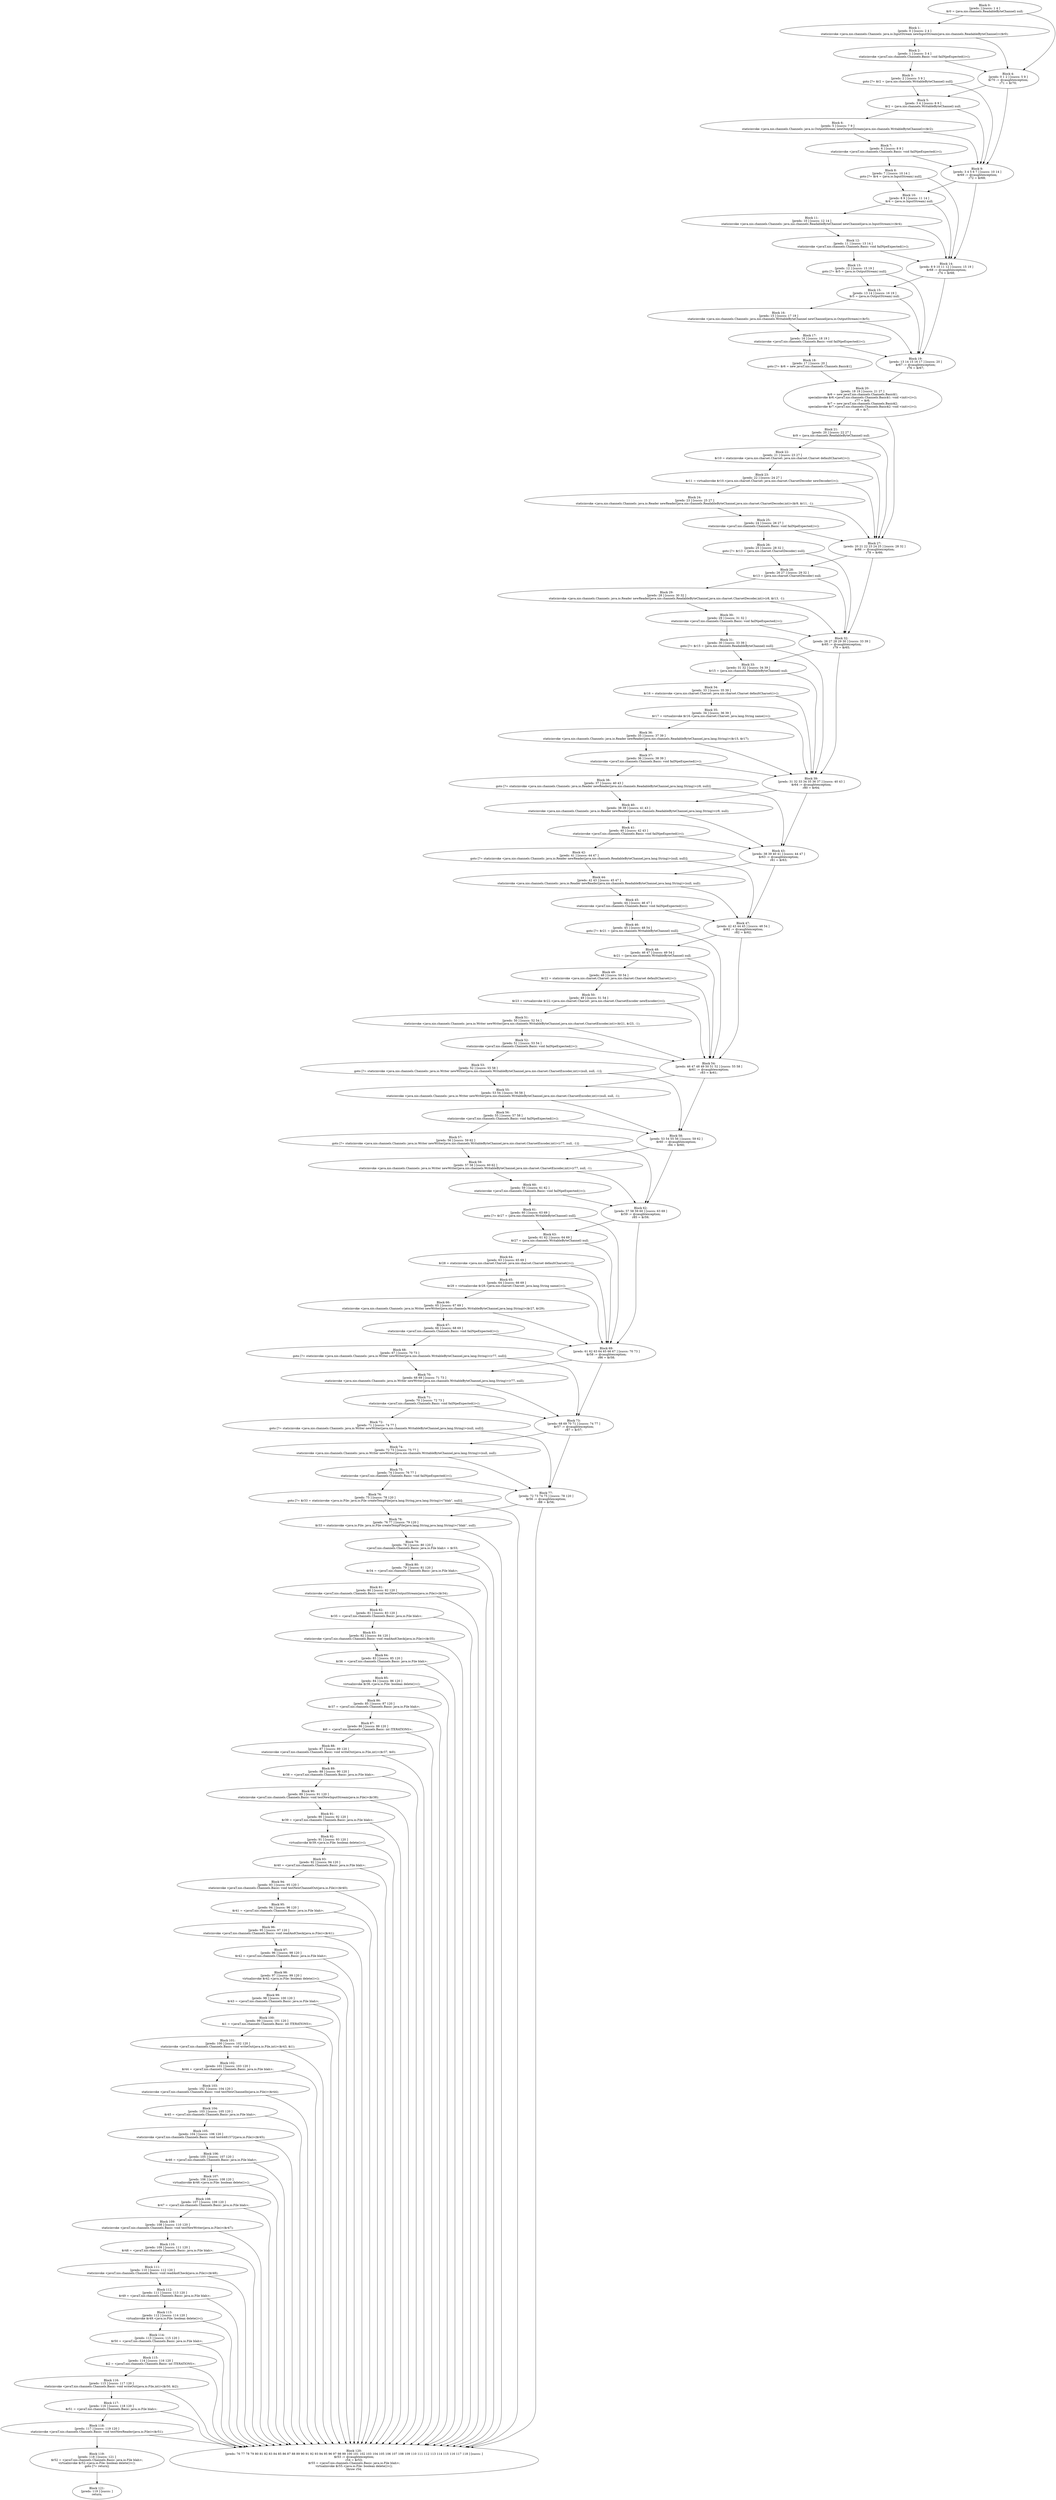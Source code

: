 digraph "unitGraph" {
    "Block 0:
[preds: ] [succs: 1 4 ]
$r0 = (java.nio.channels.ReadableByteChannel) null;
"
    "Block 1:
[preds: 0 ] [succs: 2 4 ]
staticinvoke <java.nio.channels.Channels: java.io.InputStream newInputStream(java.nio.channels.ReadableByteChannel)>($r0);
"
    "Block 2:
[preds: 1 ] [succs: 3 4 ]
staticinvoke <javaT.nio.channels.Channels.Basic: void failNpeExpected()>();
"
    "Block 3:
[preds: 2 ] [succs: 5 9 ]
goto [?= $r2 = (java.nio.channels.WritableByteChannel) null];
"
    "Block 4:
[preds: 0 1 2 ] [succs: 5 9 ]
$r70 := @caughtexception;
r71 = $r70;
"
    "Block 5:
[preds: 3 4 ] [succs: 6 9 ]
$r2 = (java.nio.channels.WritableByteChannel) null;
"
    "Block 6:
[preds: 5 ] [succs: 7 9 ]
staticinvoke <java.nio.channels.Channels: java.io.OutputStream newOutputStream(java.nio.channels.WritableByteChannel)>($r2);
"
    "Block 7:
[preds: 6 ] [succs: 8 9 ]
staticinvoke <javaT.nio.channels.Channels.Basic: void failNpeExpected()>();
"
    "Block 8:
[preds: 7 ] [succs: 10 14 ]
goto [?= $r4 = (java.io.InputStream) null];
"
    "Block 9:
[preds: 3 4 5 6 7 ] [succs: 10 14 ]
$r69 := @caughtexception;
r72 = $r69;
"
    "Block 10:
[preds: 8 9 ] [succs: 11 14 ]
$r4 = (java.io.InputStream) null;
"
    "Block 11:
[preds: 10 ] [succs: 12 14 ]
staticinvoke <java.nio.channels.Channels: java.nio.channels.ReadableByteChannel newChannel(java.io.InputStream)>($r4);
"
    "Block 12:
[preds: 11 ] [succs: 13 14 ]
staticinvoke <javaT.nio.channels.Channels.Basic: void failNpeExpected()>();
"
    "Block 13:
[preds: 12 ] [succs: 15 19 ]
goto [?= $r5 = (java.io.OutputStream) null];
"
    "Block 14:
[preds: 8 9 10 11 12 ] [succs: 15 19 ]
$r68 := @caughtexception;
r74 = $r68;
"
    "Block 15:
[preds: 13 14 ] [succs: 16 19 ]
$r5 = (java.io.OutputStream) null;
"
    "Block 16:
[preds: 15 ] [succs: 17 19 ]
staticinvoke <java.nio.channels.Channels: java.nio.channels.WritableByteChannel newChannel(java.io.OutputStream)>($r5);
"
    "Block 17:
[preds: 16 ] [succs: 18 19 ]
staticinvoke <javaT.nio.channels.Channels.Basic: void failNpeExpected()>();
"
    "Block 18:
[preds: 17 ] [succs: 20 ]
goto [?= $r6 = new javaT.nio.channels.Channels.Basic$1];
"
    "Block 19:
[preds: 13 14 15 16 17 ] [succs: 20 ]
$r67 := @caughtexception;
r76 = $r67;
"
    "Block 20:
[preds: 18 19 ] [succs: 21 27 ]
$r6 = new javaT.nio.channels.Channels.Basic$1;
specialinvoke $r6.<javaT.nio.channels.Channels.Basic$1: void <init>()>();
r77 = $r6;
$r7 = new javaT.nio.channels.Channels.Basic$2;
specialinvoke $r7.<javaT.nio.channels.Channels.Basic$2: void <init>()>();
r8 = $r7;
"
    "Block 21:
[preds: 20 ] [succs: 22 27 ]
$r9 = (java.nio.channels.ReadableByteChannel) null;
"
    "Block 22:
[preds: 21 ] [succs: 23 27 ]
$r10 = staticinvoke <java.nio.charset.Charset: java.nio.charset.Charset defaultCharset()>();
"
    "Block 23:
[preds: 22 ] [succs: 24 27 ]
$r11 = virtualinvoke $r10.<java.nio.charset.Charset: java.nio.charset.CharsetDecoder newDecoder()>();
"
    "Block 24:
[preds: 23 ] [succs: 25 27 ]
staticinvoke <java.nio.channels.Channels: java.io.Reader newReader(java.nio.channels.ReadableByteChannel,java.nio.charset.CharsetDecoder,int)>($r9, $r11, -1);
"
    "Block 25:
[preds: 24 ] [succs: 26 27 ]
staticinvoke <javaT.nio.channels.Channels.Basic: void failNpeExpected()>();
"
    "Block 26:
[preds: 25 ] [succs: 28 32 ]
goto [?= $r13 = (java.nio.charset.CharsetDecoder) null];
"
    "Block 27:
[preds: 20 21 22 23 24 25 ] [succs: 28 32 ]
$r66 := @caughtexception;
r78 = $r66;
"
    "Block 28:
[preds: 26 27 ] [succs: 29 32 ]
$r13 = (java.nio.charset.CharsetDecoder) null;
"
    "Block 29:
[preds: 28 ] [succs: 30 32 ]
staticinvoke <java.nio.channels.Channels: java.io.Reader newReader(java.nio.channels.ReadableByteChannel,java.nio.charset.CharsetDecoder,int)>(r8, $r13, -1);
"
    "Block 30:
[preds: 29 ] [succs: 31 32 ]
staticinvoke <javaT.nio.channels.Channels.Basic: void failNpeExpected()>();
"
    "Block 31:
[preds: 30 ] [succs: 33 39 ]
goto [?= $r15 = (java.nio.channels.ReadableByteChannel) null];
"
    "Block 32:
[preds: 26 27 28 29 30 ] [succs: 33 39 ]
$r65 := @caughtexception;
r79 = $r65;
"
    "Block 33:
[preds: 31 32 ] [succs: 34 39 ]
$r15 = (java.nio.channels.ReadableByteChannel) null;
"
    "Block 34:
[preds: 33 ] [succs: 35 39 ]
$r16 = staticinvoke <java.nio.charset.Charset: java.nio.charset.Charset defaultCharset()>();
"
    "Block 35:
[preds: 34 ] [succs: 36 39 ]
$r17 = virtualinvoke $r16.<java.nio.charset.Charset: java.lang.String name()>();
"
    "Block 36:
[preds: 35 ] [succs: 37 39 ]
staticinvoke <java.nio.channels.Channels: java.io.Reader newReader(java.nio.channels.ReadableByteChannel,java.lang.String)>($r15, $r17);
"
    "Block 37:
[preds: 36 ] [succs: 38 39 ]
staticinvoke <javaT.nio.channels.Channels.Basic: void failNpeExpected()>();
"
    "Block 38:
[preds: 37 ] [succs: 40 43 ]
goto [?= staticinvoke <java.nio.channels.Channels: java.io.Reader newReader(java.nio.channels.ReadableByteChannel,java.lang.String)>(r8, null)];
"
    "Block 39:
[preds: 31 32 33 34 35 36 37 ] [succs: 40 43 ]
$r64 := @caughtexception;
r80 = $r64;
"
    "Block 40:
[preds: 38 39 ] [succs: 41 43 ]
staticinvoke <java.nio.channels.Channels: java.io.Reader newReader(java.nio.channels.ReadableByteChannel,java.lang.String)>(r8, null);
"
    "Block 41:
[preds: 40 ] [succs: 42 43 ]
staticinvoke <javaT.nio.channels.Channels.Basic: void failNpeExpected()>();
"
    "Block 42:
[preds: 41 ] [succs: 44 47 ]
goto [?= staticinvoke <java.nio.channels.Channels: java.io.Reader newReader(java.nio.channels.ReadableByteChannel,java.lang.String)>(null, null)];
"
    "Block 43:
[preds: 38 39 40 41 ] [succs: 44 47 ]
$r63 := @caughtexception;
r81 = $r63;
"
    "Block 44:
[preds: 42 43 ] [succs: 45 47 ]
staticinvoke <java.nio.channels.Channels: java.io.Reader newReader(java.nio.channels.ReadableByteChannel,java.lang.String)>(null, null);
"
    "Block 45:
[preds: 44 ] [succs: 46 47 ]
staticinvoke <javaT.nio.channels.Channels.Basic: void failNpeExpected()>();
"
    "Block 46:
[preds: 45 ] [succs: 48 54 ]
goto [?= $r21 = (java.nio.channels.WritableByteChannel) null];
"
    "Block 47:
[preds: 42 43 44 45 ] [succs: 48 54 ]
$r62 := @caughtexception;
r82 = $r62;
"
    "Block 48:
[preds: 46 47 ] [succs: 49 54 ]
$r21 = (java.nio.channels.WritableByteChannel) null;
"
    "Block 49:
[preds: 48 ] [succs: 50 54 ]
$r22 = staticinvoke <java.nio.charset.Charset: java.nio.charset.Charset defaultCharset()>();
"
    "Block 50:
[preds: 49 ] [succs: 51 54 ]
$r23 = virtualinvoke $r22.<java.nio.charset.Charset: java.nio.charset.CharsetEncoder newEncoder()>();
"
    "Block 51:
[preds: 50 ] [succs: 52 54 ]
staticinvoke <java.nio.channels.Channels: java.io.Writer newWriter(java.nio.channels.WritableByteChannel,java.nio.charset.CharsetEncoder,int)>($r21, $r23, -1);
"
    "Block 52:
[preds: 51 ] [succs: 53 54 ]
staticinvoke <javaT.nio.channels.Channels.Basic: void failNpeExpected()>();
"
    "Block 53:
[preds: 52 ] [succs: 55 58 ]
goto [?= staticinvoke <java.nio.channels.Channels: java.io.Writer newWriter(java.nio.channels.WritableByteChannel,java.nio.charset.CharsetEncoder,int)>(null, null, -1)];
"
    "Block 54:
[preds: 46 47 48 49 50 51 52 ] [succs: 55 58 ]
$r61 := @caughtexception;
r83 = $r61;
"
    "Block 55:
[preds: 53 54 ] [succs: 56 58 ]
staticinvoke <java.nio.channels.Channels: java.io.Writer newWriter(java.nio.channels.WritableByteChannel,java.nio.charset.CharsetEncoder,int)>(null, null, -1);
"
    "Block 56:
[preds: 55 ] [succs: 57 58 ]
staticinvoke <javaT.nio.channels.Channels.Basic: void failNpeExpected()>();
"
    "Block 57:
[preds: 56 ] [succs: 59 62 ]
goto [?= staticinvoke <java.nio.channels.Channels: java.io.Writer newWriter(java.nio.channels.WritableByteChannel,java.nio.charset.CharsetEncoder,int)>(r77, null, -1)];
"
    "Block 58:
[preds: 53 54 55 56 ] [succs: 59 62 ]
$r60 := @caughtexception;
r84 = $r60;
"
    "Block 59:
[preds: 57 58 ] [succs: 60 62 ]
staticinvoke <java.nio.channels.Channels: java.io.Writer newWriter(java.nio.channels.WritableByteChannel,java.nio.charset.CharsetEncoder,int)>(r77, null, -1);
"
    "Block 60:
[preds: 59 ] [succs: 61 62 ]
staticinvoke <javaT.nio.channels.Channels.Basic: void failNpeExpected()>();
"
    "Block 61:
[preds: 60 ] [succs: 63 69 ]
goto [?= $r27 = (java.nio.channels.WritableByteChannel) null];
"
    "Block 62:
[preds: 57 58 59 60 ] [succs: 63 69 ]
$r59 := @caughtexception;
r85 = $r59;
"
    "Block 63:
[preds: 61 62 ] [succs: 64 69 ]
$r27 = (java.nio.channels.WritableByteChannel) null;
"
    "Block 64:
[preds: 63 ] [succs: 65 69 ]
$r28 = staticinvoke <java.nio.charset.Charset: java.nio.charset.Charset defaultCharset()>();
"
    "Block 65:
[preds: 64 ] [succs: 66 69 ]
$r29 = virtualinvoke $r28.<java.nio.charset.Charset: java.lang.String name()>();
"
    "Block 66:
[preds: 65 ] [succs: 67 69 ]
staticinvoke <java.nio.channels.Channels: java.io.Writer newWriter(java.nio.channels.WritableByteChannel,java.lang.String)>($r27, $r29);
"
    "Block 67:
[preds: 66 ] [succs: 68 69 ]
staticinvoke <javaT.nio.channels.Channels.Basic: void failNpeExpected()>();
"
    "Block 68:
[preds: 67 ] [succs: 70 73 ]
goto [?= staticinvoke <java.nio.channels.Channels: java.io.Writer newWriter(java.nio.channels.WritableByteChannel,java.lang.String)>(r77, null)];
"
    "Block 69:
[preds: 61 62 63 64 65 66 67 ] [succs: 70 73 ]
$r58 := @caughtexception;
r86 = $r58;
"
    "Block 70:
[preds: 68 69 ] [succs: 71 73 ]
staticinvoke <java.nio.channels.Channels: java.io.Writer newWriter(java.nio.channels.WritableByteChannel,java.lang.String)>(r77, null);
"
    "Block 71:
[preds: 70 ] [succs: 72 73 ]
staticinvoke <javaT.nio.channels.Channels.Basic: void failNpeExpected()>();
"
    "Block 72:
[preds: 71 ] [succs: 74 77 ]
goto [?= staticinvoke <java.nio.channels.Channels: java.io.Writer newWriter(java.nio.channels.WritableByteChannel,java.lang.String)>(null, null)];
"
    "Block 73:
[preds: 68 69 70 71 ] [succs: 74 77 ]
$r57 := @caughtexception;
r87 = $r57;
"
    "Block 74:
[preds: 72 73 ] [succs: 75 77 ]
staticinvoke <java.nio.channels.Channels: java.io.Writer newWriter(java.nio.channels.WritableByteChannel,java.lang.String)>(null, null);
"
    "Block 75:
[preds: 74 ] [succs: 76 77 ]
staticinvoke <javaT.nio.channels.Channels.Basic: void failNpeExpected()>();
"
    "Block 76:
[preds: 75 ] [succs: 78 120 ]
goto [?= $r33 = staticinvoke <java.io.File: java.io.File createTempFile(java.lang.String,java.lang.String)>(\"blah\", null)];
"
    "Block 77:
[preds: 72 73 74 75 ] [succs: 78 120 ]
$r56 := @caughtexception;
r88 = $r56;
"
    "Block 78:
[preds: 76 77 ] [succs: 79 120 ]
$r33 = staticinvoke <java.io.File: java.io.File createTempFile(java.lang.String,java.lang.String)>(\"blah\", null);
"
    "Block 79:
[preds: 78 ] [succs: 80 120 ]
<javaT.nio.channels.Channels.Basic: java.io.File blah> = $r33;
"
    "Block 80:
[preds: 79 ] [succs: 81 120 ]
$r34 = <javaT.nio.channels.Channels.Basic: java.io.File blah>;
"
    "Block 81:
[preds: 80 ] [succs: 82 120 ]
staticinvoke <javaT.nio.channels.Channels.Basic: void testNewOutputStream(java.io.File)>($r34);
"
    "Block 82:
[preds: 81 ] [succs: 83 120 ]
$r35 = <javaT.nio.channels.Channels.Basic: java.io.File blah>;
"
    "Block 83:
[preds: 82 ] [succs: 84 120 ]
staticinvoke <javaT.nio.channels.Channels.Basic: void readAndCheck(java.io.File)>($r35);
"
    "Block 84:
[preds: 83 ] [succs: 85 120 ]
$r36 = <javaT.nio.channels.Channels.Basic: java.io.File blah>;
"
    "Block 85:
[preds: 84 ] [succs: 86 120 ]
virtualinvoke $r36.<java.io.File: boolean delete()>();
"
    "Block 86:
[preds: 85 ] [succs: 87 120 ]
$r37 = <javaT.nio.channels.Channels.Basic: java.io.File blah>;
"
    "Block 87:
[preds: 86 ] [succs: 88 120 ]
$i0 = <javaT.nio.channels.Channels.Basic: int ITERATIONS>;
"
    "Block 88:
[preds: 87 ] [succs: 89 120 ]
staticinvoke <javaT.nio.channels.Channels.Basic: void writeOut(java.io.File,int)>($r37, $i0);
"
    "Block 89:
[preds: 88 ] [succs: 90 120 ]
$r38 = <javaT.nio.channels.Channels.Basic: java.io.File blah>;
"
    "Block 90:
[preds: 89 ] [succs: 91 120 ]
staticinvoke <javaT.nio.channels.Channels.Basic: void testNewInputStream(java.io.File)>($r38);
"
    "Block 91:
[preds: 90 ] [succs: 92 120 ]
$r39 = <javaT.nio.channels.Channels.Basic: java.io.File blah>;
"
    "Block 92:
[preds: 91 ] [succs: 93 120 ]
virtualinvoke $r39.<java.io.File: boolean delete()>();
"
    "Block 93:
[preds: 92 ] [succs: 94 120 ]
$r40 = <javaT.nio.channels.Channels.Basic: java.io.File blah>;
"
    "Block 94:
[preds: 93 ] [succs: 95 120 ]
staticinvoke <javaT.nio.channels.Channels.Basic: void testNewChannelOut(java.io.File)>($r40);
"
    "Block 95:
[preds: 94 ] [succs: 96 120 ]
$r41 = <javaT.nio.channels.Channels.Basic: java.io.File blah>;
"
    "Block 96:
[preds: 95 ] [succs: 97 120 ]
staticinvoke <javaT.nio.channels.Channels.Basic: void readAndCheck(java.io.File)>($r41);
"
    "Block 97:
[preds: 96 ] [succs: 98 120 ]
$r42 = <javaT.nio.channels.Channels.Basic: java.io.File blah>;
"
    "Block 98:
[preds: 97 ] [succs: 99 120 ]
virtualinvoke $r42.<java.io.File: boolean delete()>();
"
    "Block 99:
[preds: 98 ] [succs: 100 120 ]
$r43 = <javaT.nio.channels.Channels.Basic: java.io.File blah>;
"
    "Block 100:
[preds: 99 ] [succs: 101 120 ]
$i1 = <javaT.nio.channels.Channels.Basic: int ITERATIONS>;
"
    "Block 101:
[preds: 100 ] [succs: 102 120 ]
staticinvoke <javaT.nio.channels.Channels.Basic: void writeOut(java.io.File,int)>($r43, $i1);
"
    "Block 102:
[preds: 101 ] [succs: 103 120 ]
$r44 = <javaT.nio.channels.Channels.Basic: java.io.File blah>;
"
    "Block 103:
[preds: 102 ] [succs: 104 120 ]
staticinvoke <javaT.nio.channels.Channels.Basic: void testNewChannelIn(java.io.File)>($r44);
"
    "Block 104:
[preds: 103 ] [succs: 105 120 ]
$r45 = <javaT.nio.channels.Channels.Basic: java.io.File blah>;
"
    "Block 105:
[preds: 104 ] [succs: 106 120 ]
staticinvoke <javaT.nio.channels.Channels.Basic: void test4481572(java.io.File)>($r45);
"
    "Block 106:
[preds: 105 ] [succs: 107 120 ]
$r46 = <javaT.nio.channels.Channels.Basic: java.io.File blah>;
"
    "Block 107:
[preds: 106 ] [succs: 108 120 ]
virtualinvoke $r46.<java.io.File: boolean delete()>();
"
    "Block 108:
[preds: 107 ] [succs: 109 120 ]
$r47 = <javaT.nio.channels.Channels.Basic: java.io.File blah>;
"
    "Block 109:
[preds: 108 ] [succs: 110 120 ]
staticinvoke <javaT.nio.channels.Channels.Basic: void testNewWriter(java.io.File)>($r47);
"
    "Block 110:
[preds: 109 ] [succs: 111 120 ]
$r48 = <javaT.nio.channels.Channels.Basic: java.io.File blah>;
"
    "Block 111:
[preds: 110 ] [succs: 112 120 ]
staticinvoke <javaT.nio.channels.Channels.Basic: void readAndCheck(java.io.File)>($r48);
"
    "Block 112:
[preds: 111 ] [succs: 113 120 ]
$r49 = <javaT.nio.channels.Channels.Basic: java.io.File blah>;
"
    "Block 113:
[preds: 112 ] [succs: 114 120 ]
virtualinvoke $r49.<java.io.File: boolean delete()>();
"
    "Block 114:
[preds: 113 ] [succs: 115 120 ]
$r50 = <javaT.nio.channels.Channels.Basic: java.io.File blah>;
"
    "Block 115:
[preds: 114 ] [succs: 116 120 ]
$i2 = <javaT.nio.channels.Channels.Basic: int ITERATIONS>;
"
    "Block 116:
[preds: 115 ] [succs: 117 120 ]
staticinvoke <javaT.nio.channels.Channels.Basic: void writeOut(java.io.File,int)>($r50, $i2);
"
    "Block 117:
[preds: 116 ] [succs: 118 120 ]
$r51 = <javaT.nio.channels.Channels.Basic: java.io.File blah>;
"
    "Block 118:
[preds: 117 ] [succs: 119 120 ]
staticinvoke <javaT.nio.channels.Channels.Basic: void testNewReader(java.io.File)>($r51);
"
    "Block 119:
[preds: 118 ] [succs: 121 ]
$r52 = <javaT.nio.channels.Channels.Basic: java.io.File blah>;
virtualinvoke $r52.<java.io.File: boolean delete()>();
goto [?= return];
"
    "Block 120:
[preds: 76 77 78 79 80 81 82 83 84 85 86 87 88 89 90 91 92 93 94 95 96 97 98 99 100 101 102 103 104 105 106 107 108 109 110 111 112 113 114 115 116 117 118 ] [succs: ]
$r53 := @caughtexception;
r54 = $r53;
$r55 = <javaT.nio.channels.Channels.Basic: java.io.File blah>;
virtualinvoke $r55.<java.io.File: boolean delete()>();
throw r54;
"
    "Block 121:
[preds: 119 ] [succs: ]
return;
"
    "Block 0:
[preds: ] [succs: 1 4 ]
$r0 = (java.nio.channels.ReadableByteChannel) null;
"->"Block 1:
[preds: 0 ] [succs: 2 4 ]
staticinvoke <java.nio.channels.Channels: java.io.InputStream newInputStream(java.nio.channels.ReadableByteChannel)>($r0);
";
    "Block 0:
[preds: ] [succs: 1 4 ]
$r0 = (java.nio.channels.ReadableByteChannel) null;
"->"Block 4:
[preds: 0 1 2 ] [succs: 5 9 ]
$r70 := @caughtexception;
r71 = $r70;
";
    "Block 1:
[preds: 0 ] [succs: 2 4 ]
staticinvoke <java.nio.channels.Channels: java.io.InputStream newInputStream(java.nio.channels.ReadableByteChannel)>($r0);
"->"Block 2:
[preds: 1 ] [succs: 3 4 ]
staticinvoke <javaT.nio.channels.Channels.Basic: void failNpeExpected()>();
";
    "Block 1:
[preds: 0 ] [succs: 2 4 ]
staticinvoke <java.nio.channels.Channels: java.io.InputStream newInputStream(java.nio.channels.ReadableByteChannel)>($r0);
"->"Block 4:
[preds: 0 1 2 ] [succs: 5 9 ]
$r70 := @caughtexception;
r71 = $r70;
";
    "Block 2:
[preds: 1 ] [succs: 3 4 ]
staticinvoke <javaT.nio.channels.Channels.Basic: void failNpeExpected()>();
"->"Block 3:
[preds: 2 ] [succs: 5 9 ]
goto [?= $r2 = (java.nio.channels.WritableByteChannel) null];
";
    "Block 2:
[preds: 1 ] [succs: 3 4 ]
staticinvoke <javaT.nio.channels.Channels.Basic: void failNpeExpected()>();
"->"Block 4:
[preds: 0 1 2 ] [succs: 5 9 ]
$r70 := @caughtexception;
r71 = $r70;
";
    "Block 3:
[preds: 2 ] [succs: 5 9 ]
goto [?= $r2 = (java.nio.channels.WritableByteChannel) null];
"->"Block 5:
[preds: 3 4 ] [succs: 6 9 ]
$r2 = (java.nio.channels.WritableByteChannel) null;
";
    "Block 3:
[preds: 2 ] [succs: 5 9 ]
goto [?= $r2 = (java.nio.channels.WritableByteChannel) null];
"->"Block 9:
[preds: 3 4 5 6 7 ] [succs: 10 14 ]
$r69 := @caughtexception;
r72 = $r69;
";
    "Block 4:
[preds: 0 1 2 ] [succs: 5 9 ]
$r70 := @caughtexception;
r71 = $r70;
"->"Block 5:
[preds: 3 4 ] [succs: 6 9 ]
$r2 = (java.nio.channels.WritableByteChannel) null;
";
    "Block 4:
[preds: 0 1 2 ] [succs: 5 9 ]
$r70 := @caughtexception;
r71 = $r70;
"->"Block 9:
[preds: 3 4 5 6 7 ] [succs: 10 14 ]
$r69 := @caughtexception;
r72 = $r69;
";
    "Block 5:
[preds: 3 4 ] [succs: 6 9 ]
$r2 = (java.nio.channels.WritableByteChannel) null;
"->"Block 6:
[preds: 5 ] [succs: 7 9 ]
staticinvoke <java.nio.channels.Channels: java.io.OutputStream newOutputStream(java.nio.channels.WritableByteChannel)>($r2);
";
    "Block 5:
[preds: 3 4 ] [succs: 6 9 ]
$r2 = (java.nio.channels.WritableByteChannel) null;
"->"Block 9:
[preds: 3 4 5 6 7 ] [succs: 10 14 ]
$r69 := @caughtexception;
r72 = $r69;
";
    "Block 6:
[preds: 5 ] [succs: 7 9 ]
staticinvoke <java.nio.channels.Channels: java.io.OutputStream newOutputStream(java.nio.channels.WritableByteChannel)>($r2);
"->"Block 7:
[preds: 6 ] [succs: 8 9 ]
staticinvoke <javaT.nio.channels.Channels.Basic: void failNpeExpected()>();
";
    "Block 6:
[preds: 5 ] [succs: 7 9 ]
staticinvoke <java.nio.channels.Channels: java.io.OutputStream newOutputStream(java.nio.channels.WritableByteChannel)>($r2);
"->"Block 9:
[preds: 3 4 5 6 7 ] [succs: 10 14 ]
$r69 := @caughtexception;
r72 = $r69;
";
    "Block 7:
[preds: 6 ] [succs: 8 9 ]
staticinvoke <javaT.nio.channels.Channels.Basic: void failNpeExpected()>();
"->"Block 8:
[preds: 7 ] [succs: 10 14 ]
goto [?= $r4 = (java.io.InputStream) null];
";
    "Block 7:
[preds: 6 ] [succs: 8 9 ]
staticinvoke <javaT.nio.channels.Channels.Basic: void failNpeExpected()>();
"->"Block 9:
[preds: 3 4 5 6 7 ] [succs: 10 14 ]
$r69 := @caughtexception;
r72 = $r69;
";
    "Block 8:
[preds: 7 ] [succs: 10 14 ]
goto [?= $r4 = (java.io.InputStream) null];
"->"Block 10:
[preds: 8 9 ] [succs: 11 14 ]
$r4 = (java.io.InputStream) null;
";
    "Block 8:
[preds: 7 ] [succs: 10 14 ]
goto [?= $r4 = (java.io.InputStream) null];
"->"Block 14:
[preds: 8 9 10 11 12 ] [succs: 15 19 ]
$r68 := @caughtexception;
r74 = $r68;
";
    "Block 9:
[preds: 3 4 5 6 7 ] [succs: 10 14 ]
$r69 := @caughtexception;
r72 = $r69;
"->"Block 10:
[preds: 8 9 ] [succs: 11 14 ]
$r4 = (java.io.InputStream) null;
";
    "Block 9:
[preds: 3 4 5 6 7 ] [succs: 10 14 ]
$r69 := @caughtexception;
r72 = $r69;
"->"Block 14:
[preds: 8 9 10 11 12 ] [succs: 15 19 ]
$r68 := @caughtexception;
r74 = $r68;
";
    "Block 10:
[preds: 8 9 ] [succs: 11 14 ]
$r4 = (java.io.InputStream) null;
"->"Block 11:
[preds: 10 ] [succs: 12 14 ]
staticinvoke <java.nio.channels.Channels: java.nio.channels.ReadableByteChannel newChannel(java.io.InputStream)>($r4);
";
    "Block 10:
[preds: 8 9 ] [succs: 11 14 ]
$r4 = (java.io.InputStream) null;
"->"Block 14:
[preds: 8 9 10 11 12 ] [succs: 15 19 ]
$r68 := @caughtexception;
r74 = $r68;
";
    "Block 11:
[preds: 10 ] [succs: 12 14 ]
staticinvoke <java.nio.channels.Channels: java.nio.channels.ReadableByteChannel newChannel(java.io.InputStream)>($r4);
"->"Block 12:
[preds: 11 ] [succs: 13 14 ]
staticinvoke <javaT.nio.channels.Channels.Basic: void failNpeExpected()>();
";
    "Block 11:
[preds: 10 ] [succs: 12 14 ]
staticinvoke <java.nio.channels.Channels: java.nio.channels.ReadableByteChannel newChannel(java.io.InputStream)>($r4);
"->"Block 14:
[preds: 8 9 10 11 12 ] [succs: 15 19 ]
$r68 := @caughtexception;
r74 = $r68;
";
    "Block 12:
[preds: 11 ] [succs: 13 14 ]
staticinvoke <javaT.nio.channels.Channels.Basic: void failNpeExpected()>();
"->"Block 13:
[preds: 12 ] [succs: 15 19 ]
goto [?= $r5 = (java.io.OutputStream) null];
";
    "Block 12:
[preds: 11 ] [succs: 13 14 ]
staticinvoke <javaT.nio.channels.Channels.Basic: void failNpeExpected()>();
"->"Block 14:
[preds: 8 9 10 11 12 ] [succs: 15 19 ]
$r68 := @caughtexception;
r74 = $r68;
";
    "Block 13:
[preds: 12 ] [succs: 15 19 ]
goto [?= $r5 = (java.io.OutputStream) null];
"->"Block 15:
[preds: 13 14 ] [succs: 16 19 ]
$r5 = (java.io.OutputStream) null;
";
    "Block 13:
[preds: 12 ] [succs: 15 19 ]
goto [?= $r5 = (java.io.OutputStream) null];
"->"Block 19:
[preds: 13 14 15 16 17 ] [succs: 20 ]
$r67 := @caughtexception;
r76 = $r67;
";
    "Block 14:
[preds: 8 9 10 11 12 ] [succs: 15 19 ]
$r68 := @caughtexception;
r74 = $r68;
"->"Block 15:
[preds: 13 14 ] [succs: 16 19 ]
$r5 = (java.io.OutputStream) null;
";
    "Block 14:
[preds: 8 9 10 11 12 ] [succs: 15 19 ]
$r68 := @caughtexception;
r74 = $r68;
"->"Block 19:
[preds: 13 14 15 16 17 ] [succs: 20 ]
$r67 := @caughtexception;
r76 = $r67;
";
    "Block 15:
[preds: 13 14 ] [succs: 16 19 ]
$r5 = (java.io.OutputStream) null;
"->"Block 16:
[preds: 15 ] [succs: 17 19 ]
staticinvoke <java.nio.channels.Channels: java.nio.channels.WritableByteChannel newChannel(java.io.OutputStream)>($r5);
";
    "Block 15:
[preds: 13 14 ] [succs: 16 19 ]
$r5 = (java.io.OutputStream) null;
"->"Block 19:
[preds: 13 14 15 16 17 ] [succs: 20 ]
$r67 := @caughtexception;
r76 = $r67;
";
    "Block 16:
[preds: 15 ] [succs: 17 19 ]
staticinvoke <java.nio.channels.Channels: java.nio.channels.WritableByteChannel newChannel(java.io.OutputStream)>($r5);
"->"Block 17:
[preds: 16 ] [succs: 18 19 ]
staticinvoke <javaT.nio.channels.Channels.Basic: void failNpeExpected()>();
";
    "Block 16:
[preds: 15 ] [succs: 17 19 ]
staticinvoke <java.nio.channels.Channels: java.nio.channels.WritableByteChannel newChannel(java.io.OutputStream)>($r5);
"->"Block 19:
[preds: 13 14 15 16 17 ] [succs: 20 ]
$r67 := @caughtexception;
r76 = $r67;
";
    "Block 17:
[preds: 16 ] [succs: 18 19 ]
staticinvoke <javaT.nio.channels.Channels.Basic: void failNpeExpected()>();
"->"Block 18:
[preds: 17 ] [succs: 20 ]
goto [?= $r6 = new javaT.nio.channels.Channels.Basic$1];
";
    "Block 17:
[preds: 16 ] [succs: 18 19 ]
staticinvoke <javaT.nio.channels.Channels.Basic: void failNpeExpected()>();
"->"Block 19:
[preds: 13 14 15 16 17 ] [succs: 20 ]
$r67 := @caughtexception;
r76 = $r67;
";
    "Block 18:
[preds: 17 ] [succs: 20 ]
goto [?= $r6 = new javaT.nio.channels.Channels.Basic$1];
"->"Block 20:
[preds: 18 19 ] [succs: 21 27 ]
$r6 = new javaT.nio.channels.Channels.Basic$1;
specialinvoke $r6.<javaT.nio.channels.Channels.Basic$1: void <init>()>();
r77 = $r6;
$r7 = new javaT.nio.channels.Channels.Basic$2;
specialinvoke $r7.<javaT.nio.channels.Channels.Basic$2: void <init>()>();
r8 = $r7;
";
    "Block 19:
[preds: 13 14 15 16 17 ] [succs: 20 ]
$r67 := @caughtexception;
r76 = $r67;
"->"Block 20:
[preds: 18 19 ] [succs: 21 27 ]
$r6 = new javaT.nio.channels.Channels.Basic$1;
specialinvoke $r6.<javaT.nio.channels.Channels.Basic$1: void <init>()>();
r77 = $r6;
$r7 = new javaT.nio.channels.Channels.Basic$2;
specialinvoke $r7.<javaT.nio.channels.Channels.Basic$2: void <init>()>();
r8 = $r7;
";
    "Block 20:
[preds: 18 19 ] [succs: 21 27 ]
$r6 = new javaT.nio.channels.Channels.Basic$1;
specialinvoke $r6.<javaT.nio.channels.Channels.Basic$1: void <init>()>();
r77 = $r6;
$r7 = new javaT.nio.channels.Channels.Basic$2;
specialinvoke $r7.<javaT.nio.channels.Channels.Basic$2: void <init>()>();
r8 = $r7;
"->"Block 21:
[preds: 20 ] [succs: 22 27 ]
$r9 = (java.nio.channels.ReadableByteChannel) null;
";
    "Block 20:
[preds: 18 19 ] [succs: 21 27 ]
$r6 = new javaT.nio.channels.Channels.Basic$1;
specialinvoke $r6.<javaT.nio.channels.Channels.Basic$1: void <init>()>();
r77 = $r6;
$r7 = new javaT.nio.channels.Channels.Basic$2;
specialinvoke $r7.<javaT.nio.channels.Channels.Basic$2: void <init>()>();
r8 = $r7;
"->"Block 27:
[preds: 20 21 22 23 24 25 ] [succs: 28 32 ]
$r66 := @caughtexception;
r78 = $r66;
";
    "Block 21:
[preds: 20 ] [succs: 22 27 ]
$r9 = (java.nio.channels.ReadableByteChannel) null;
"->"Block 22:
[preds: 21 ] [succs: 23 27 ]
$r10 = staticinvoke <java.nio.charset.Charset: java.nio.charset.Charset defaultCharset()>();
";
    "Block 21:
[preds: 20 ] [succs: 22 27 ]
$r9 = (java.nio.channels.ReadableByteChannel) null;
"->"Block 27:
[preds: 20 21 22 23 24 25 ] [succs: 28 32 ]
$r66 := @caughtexception;
r78 = $r66;
";
    "Block 22:
[preds: 21 ] [succs: 23 27 ]
$r10 = staticinvoke <java.nio.charset.Charset: java.nio.charset.Charset defaultCharset()>();
"->"Block 23:
[preds: 22 ] [succs: 24 27 ]
$r11 = virtualinvoke $r10.<java.nio.charset.Charset: java.nio.charset.CharsetDecoder newDecoder()>();
";
    "Block 22:
[preds: 21 ] [succs: 23 27 ]
$r10 = staticinvoke <java.nio.charset.Charset: java.nio.charset.Charset defaultCharset()>();
"->"Block 27:
[preds: 20 21 22 23 24 25 ] [succs: 28 32 ]
$r66 := @caughtexception;
r78 = $r66;
";
    "Block 23:
[preds: 22 ] [succs: 24 27 ]
$r11 = virtualinvoke $r10.<java.nio.charset.Charset: java.nio.charset.CharsetDecoder newDecoder()>();
"->"Block 24:
[preds: 23 ] [succs: 25 27 ]
staticinvoke <java.nio.channels.Channels: java.io.Reader newReader(java.nio.channels.ReadableByteChannel,java.nio.charset.CharsetDecoder,int)>($r9, $r11, -1);
";
    "Block 23:
[preds: 22 ] [succs: 24 27 ]
$r11 = virtualinvoke $r10.<java.nio.charset.Charset: java.nio.charset.CharsetDecoder newDecoder()>();
"->"Block 27:
[preds: 20 21 22 23 24 25 ] [succs: 28 32 ]
$r66 := @caughtexception;
r78 = $r66;
";
    "Block 24:
[preds: 23 ] [succs: 25 27 ]
staticinvoke <java.nio.channels.Channels: java.io.Reader newReader(java.nio.channels.ReadableByteChannel,java.nio.charset.CharsetDecoder,int)>($r9, $r11, -1);
"->"Block 25:
[preds: 24 ] [succs: 26 27 ]
staticinvoke <javaT.nio.channels.Channels.Basic: void failNpeExpected()>();
";
    "Block 24:
[preds: 23 ] [succs: 25 27 ]
staticinvoke <java.nio.channels.Channels: java.io.Reader newReader(java.nio.channels.ReadableByteChannel,java.nio.charset.CharsetDecoder,int)>($r9, $r11, -1);
"->"Block 27:
[preds: 20 21 22 23 24 25 ] [succs: 28 32 ]
$r66 := @caughtexception;
r78 = $r66;
";
    "Block 25:
[preds: 24 ] [succs: 26 27 ]
staticinvoke <javaT.nio.channels.Channels.Basic: void failNpeExpected()>();
"->"Block 26:
[preds: 25 ] [succs: 28 32 ]
goto [?= $r13 = (java.nio.charset.CharsetDecoder) null];
";
    "Block 25:
[preds: 24 ] [succs: 26 27 ]
staticinvoke <javaT.nio.channels.Channels.Basic: void failNpeExpected()>();
"->"Block 27:
[preds: 20 21 22 23 24 25 ] [succs: 28 32 ]
$r66 := @caughtexception;
r78 = $r66;
";
    "Block 26:
[preds: 25 ] [succs: 28 32 ]
goto [?= $r13 = (java.nio.charset.CharsetDecoder) null];
"->"Block 28:
[preds: 26 27 ] [succs: 29 32 ]
$r13 = (java.nio.charset.CharsetDecoder) null;
";
    "Block 26:
[preds: 25 ] [succs: 28 32 ]
goto [?= $r13 = (java.nio.charset.CharsetDecoder) null];
"->"Block 32:
[preds: 26 27 28 29 30 ] [succs: 33 39 ]
$r65 := @caughtexception;
r79 = $r65;
";
    "Block 27:
[preds: 20 21 22 23 24 25 ] [succs: 28 32 ]
$r66 := @caughtexception;
r78 = $r66;
"->"Block 28:
[preds: 26 27 ] [succs: 29 32 ]
$r13 = (java.nio.charset.CharsetDecoder) null;
";
    "Block 27:
[preds: 20 21 22 23 24 25 ] [succs: 28 32 ]
$r66 := @caughtexception;
r78 = $r66;
"->"Block 32:
[preds: 26 27 28 29 30 ] [succs: 33 39 ]
$r65 := @caughtexception;
r79 = $r65;
";
    "Block 28:
[preds: 26 27 ] [succs: 29 32 ]
$r13 = (java.nio.charset.CharsetDecoder) null;
"->"Block 29:
[preds: 28 ] [succs: 30 32 ]
staticinvoke <java.nio.channels.Channels: java.io.Reader newReader(java.nio.channels.ReadableByteChannel,java.nio.charset.CharsetDecoder,int)>(r8, $r13, -1);
";
    "Block 28:
[preds: 26 27 ] [succs: 29 32 ]
$r13 = (java.nio.charset.CharsetDecoder) null;
"->"Block 32:
[preds: 26 27 28 29 30 ] [succs: 33 39 ]
$r65 := @caughtexception;
r79 = $r65;
";
    "Block 29:
[preds: 28 ] [succs: 30 32 ]
staticinvoke <java.nio.channels.Channels: java.io.Reader newReader(java.nio.channels.ReadableByteChannel,java.nio.charset.CharsetDecoder,int)>(r8, $r13, -1);
"->"Block 30:
[preds: 29 ] [succs: 31 32 ]
staticinvoke <javaT.nio.channels.Channels.Basic: void failNpeExpected()>();
";
    "Block 29:
[preds: 28 ] [succs: 30 32 ]
staticinvoke <java.nio.channels.Channels: java.io.Reader newReader(java.nio.channels.ReadableByteChannel,java.nio.charset.CharsetDecoder,int)>(r8, $r13, -1);
"->"Block 32:
[preds: 26 27 28 29 30 ] [succs: 33 39 ]
$r65 := @caughtexception;
r79 = $r65;
";
    "Block 30:
[preds: 29 ] [succs: 31 32 ]
staticinvoke <javaT.nio.channels.Channels.Basic: void failNpeExpected()>();
"->"Block 31:
[preds: 30 ] [succs: 33 39 ]
goto [?= $r15 = (java.nio.channels.ReadableByteChannel) null];
";
    "Block 30:
[preds: 29 ] [succs: 31 32 ]
staticinvoke <javaT.nio.channels.Channels.Basic: void failNpeExpected()>();
"->"Block 32:
[preds: 26 27 28 29 30 ] [succs: 33 39 ]
$r65 := @caughtexception;
r79 = $r65;
";
    "Block 31:
[preds: 30 ] [succs: 33 39 ]
goto [?= $r15 = (java.nio.channels.ReadableByteChannel) null];
"->"Block 33:
[preds: 31 32 ] [succs: 34 39 ]
$r15 = (java.nio.channels.ReadableByteChannel) null;
";
    "Block 31:
[preds: 30 ] [succs: 33 39 ]
goto [?= $r15 = (java.nio.channels.ReadableByteChannel) null];
"->"Block 39:
[preds: 31 32 33 34 35 36 37 ] [succs: 40 43 ]
$r64 := @caughtexception;
r80 = $r64;
";
    "Block 32:
[preds: 26 27 28 29 30 ] [succs: 33 39 ]
$r65 := @caughtexception;
r79 = $r65;
"->"Block 33:
[preds: 31 32 ] [succs: 34 39 ]
$r15 = (java.nio.channels.ReadableByteChannel) null;
";
    "Block 32:
[preds: 26 27 28 29 30 ] [succs: 33 39 ]
$r65 := @caughtexception;
r79 = $r65;
"->"Block 39:
[preds: 31 32 33 34 35 36 37 ] [succs: 40 43 ]
$r64 := @caughtexception;
r80 = $r64;
";
    "Block 33:
[preds: 31 32 ] [succs: 34 39 ]
$r15 = (java.nio.channels.ReadableByteChannel) null;
"->"Block 34:
[preds: 33 ] [succs: 35 39 ]
$r16 = staticinvoke <java.nio.charset.Charset: java.nio.charset.Charset defaultCharset()>();
";
    "Block 33:
[preds: 31 32 ] [succs: 34 39 ]
$r15 = (java.nio.channels.ReadableByteChannel) null;
"->"Block 39:
[preds: 31 32 33 34 35 36 37 ] [succs: 40 43 ]
$r64 := @caughtexception;
r80 = $r64;
";
    "Block 34:
[preds: 33 ] [succs: 35 39 ]
$r16 = staticinvoke <java.nio.charset.Charset: java.nio.charset.Charset defaultCharset()>();
"->"Block 35:
[preds: 34 ] [succs: 36 39 ]
$r17 = virtualinvoke $r16.<java.nio.charset.Charset: java.lang.String name()>();
";
    "Block 34:
[preds: 33 ] [succs: 35 39 ]
$r16 = staticinvoke <java.nio.charset.Charset: java.nio.charset.Charset defaultCharset()>();
"->"Block 39:
[preds: 31 32 33 34 35 36 37 ] [succs: 40 43 ]
$r64 := @caughtexception;
r80 = $r64;
";
    "Block 35:
[preds: 34 ] [succs: 36 39 ]
$r17 = virtualinvoke $r16.<java.nio.charset.Charset: java.lang.String name()>();
"->"Block 36:
[preds: 35 ] [succs: 37 39 ]
staticinvoke <java.nio.channels.Channels: java.io.Reader newReader(java.nio.channels.ReadableByteChannel,java.lang.String)>($r15, $r17);
";
    "Block 35:
[preds: 34 ] [succs: 36 39 ]
$r17 = virtualinvoke $r16.<java.nio.charset.Charset: java.lang.String name()>();
"->"Block 39:
[preds: 31 32 33 34 35 36 37 ] [succs: 40 43 ]
$r64 := @caughtexception;
r80 = $r64;
";
    "Block 36:
[preds: 35 ] [succs: 37 39 ]
staticinvoke <java.nio.channels.Channels: java.io.Reader newReader(java.nio.channels.ReadableByteChannel,java.lang.String)>($r15, $r17);
"->"Block 37:
[preds: 36 ] [succs: 38 39 ]
staticinvoke <javaT.nio.channels.Channels.Basic: void failNpeExpected()>();
";
    "Block 36:
[preds: 35 ] [succs: 37 39 ]
staticinvoke <java.nio.channels.Channels: java.io.Reader newReader(java.nio.channels.ReadableByteChannel,java.lang.String)>($r15, $r17);
"->"Block 39:
[preds: 31 32 33 34 35 36 37 ] [succs: 40 43 ]
$r64 := @caughtexception;
r80 = $r64;
";
    "Block 37:
[preds: 36 ] [succs: 38 39 ]
staticinvoke <javaT.nio.channels.Channels.Basic: void failNpeExpected()>();
"->"Block 38:
[preds: 37 ] [succs: 40 43 ]
goto [?= staticinvoke <java.nio.channels.Channels: java.io.Reader newReader(java.nio.channels.ReadableByteChannel,java.lang.String)>(r8, null)];
";
    "Block 37:
[preds: 36 ] [succs: 38 39 ]
staticinvoke <javaT.nio.channels.Channels.Basic: void failNpeExpected()>();
"->"Block 39:
[preds: 31 32 33 34 35 36 37 ] [succs: 40 43 ]
$r64 := @caughtexception;
r80 = $r64;
";
    "Block 38:
[preds: 37 ] [succs: 40 43 ]
goto [?= staticinvoke <java.nio.channels.Channels: java.io.Reader newReader(java.nio.channels.ReadableByteChannel,java.lang.String)>(r8, null)];
"->"Block 40:
[preds: 38 39 ] [succs: 41 43 ]
staticinvoke <java.nio.channels.Channels: java.io.Reader newReader(java.nio.channels.ReadableByteChannel,java.lang.String)>(r8, null);
";
    "Block 38:
[preds: 37 ] [succs: 40 43 ]
goto [?= staticinvoke <java.nio.channels.Channels: java.io.Reader newReader(java.nio.channels.ReadableByteChannel,java.lang.String)>(r8, null)];
"->"Block 43:
[preds: 38 39 40 41 ] [succs: 44 47 ]
$r63 := @caughtexception;
r81 = $r63;
";
    "Block 39:
[preds: 31 32 33 34 35 36 37 ] [succs: 40 43 ]
$r64 := @caughtexception;
r80 = $r64;
"->"Block 40:
[preds: 38 39 ] [succs: 41 43 ]
staticinvoke <java.nio.channels.Channels: java.io.Reader newReader(java.nio.channels.ReadableByteChannel,java.lang.String)>(r8, null);
";
    "Block 39:
[preds: 31 32 33 34 35 36 37 ] [succs: 40 43 ]
$r64 := @caughtexception;
r80 = $r64;
"->"Block 43:
[preds: 38 39 40 41 ] [succs: 44 47 ]
$r63 := @caughtexception;
r81 = $r63;
";
    "Block 40:
[preds: 38 39 ] [succs: 41 43 ]
staticinvoke <java.nio.channels.Channels: java.io.Reader newReader(java.nio.channels.ReadableByteChannel,java.lang.String)>(r8, null);
"->"Block 41:
[preds: 40 ] [succs: 42 43 ]
staticinvoke <javaT.nio.channels.Channels.Basic: void failNpeExpected()>();
";
    "Block 40:
[preds: 38 39 ] [succs: 41 43 ]
staticinvoke <java.nio.channels.Channels: java.io.Reader newReader(java.nio.channels.ReadableByteChannel,java.lang.String)>(r8, null);
"->"Block 43:
[preds: 38 39 40 41 ] [succs: 44 47 ]
$r63 := @caughtexception;
r81 = $r63;
";
    "Block 41:
[preds: 40 ] [succs: 42 43 ]
staticinvoke <javaT.nio.channels.Channels.Basic: void failNpeExpected()>();
"->"Block 42:
[preds: 41 ] [succs: 44 47 ]
goto [?= staticinvoke <java.nio.channels.Channels: java.io.Reader newReader(java.nio.channels.ReadableByteChannel,java.lang.String)>(null, null)];
";
    "Block 41:
[preds: 40 ] [succs: 42 43 ]
staticinvoke <javaT.nio.channels.Channels.Basic: void failNpeExpected()>();
"->"Block 43:
[preds: 38 39 40 41 ] [succs: 44 47 ]
$r63 := @caughtexception;
r81 = $r63;
";
    "Block 42:
[preds: 41 ] [succs: 44 47 ]
goto [?= staticinvoke <java.nio.channels.Channels: java.io.Reader newReader(java.nio.channels.ReadableByteChannel,java.lang.String)>(null, null)];
"->"Block 44:
[preds: 42 43 ] [succs: 45 47 ]
staticinvoke <java.nio.channels.Channels: java.io.Reader newReader(java.nio.channels.ReadableByteChannel,java.lang.String)>(null, null);
";
    "Block 42:
[preds: 41 ] [succs: 44 47 ]
goto [?= staticinvoke <java.nio.channels.Channels: java.io.Reader newReader(java.nio.channels.ReadableByteChannel,java.lang.String)>(null, null)];
"->"Block 47:
[preds: 42 43 44 45 ] [succs: 48 54 ]
$r62 := @caughtexception;
r82 = $r62;
";
    "Block 43:
[preds: 38 39 40 41 ] [succs: 44 47 ]
$r63 := @caughtexception;
r81 = $r63;
"->"Block 44:
[preds: 42 43 ] [succs: 45 47 ]
staticinvoke <java.nio.channels.Channels: java.io.Reader newReader(java.nio.channels.ReadableByteChannel,java.lang.String)>(null, null);
";
    "Block 43:
[preds: 38 39 40 41 ] [succs: 44 47 ]
$r63 := @caughtexception;
r81 = $r63;
"->"Block 47:
[preds: 42 43 44 45 ] [succs: 48 54 ]
$r62 := @caughtexception;
r82 = $r62;
";
    "Block 44:
[preds: 42 43 ] [succs: 45 47 ]
staticinvoke <java.nio.channels.Channels: java.io.Reader newReader(java.nio.channels.ReadableByteChannel,java.lang.String)>(null, null);
"->"Block 45:
[preds: 44 ] [succs: 46 47 ]
staticinvoke <javaT.nio.channels.Channels.Basic: void failNpeExpected()>();
";
    "Block 44:
[preds: 42 43 ] [succs: 45 47 ]
staticinvoke <java.nio.channels.Channels: java.io.Reader newReader(java.nio.channels.ReadableByteChannel,java.lang.String)>(null, null);
"->"Block 47:
[preds: 42 43 44 45 ] [succs: 48 54 ]
$r62 := @caughtexception;
r82 = $r62;
";
    "Block 45:
[preds: 44 ] [succs: 46 47 ]
staticinvoke <javaT.nio.channels.Channels.Basic: void failNpeExpected()>();
"->"Block 46:
[preds: 45 ] [succs: 48 54 ]
goto [?= $r21 = (java.nio.channels.WritableByteChannel) null];
";
    "Block 45:
[preds: 44 ] [succs: 46 47 ]
staticinvoke <javaT.nio.channels.Channels.Basic: void failNpeExpected()>();
"->"Block 47:
[preds: 42 43 44 45 ] [succs: 48 54 ]
$r62 := @caughtexception;
r82 = $r62;
";
    "Block 46:
[preds: 45 ] [succs: 48 54 ]
goto [?= $r21 = (java.nio.channels.WritableByteChannel) null];
"->"Block 48:
[preds: 46 47 ] [succs: 49 54 ]
$r21 = (java.nio.channels.WritableByteChannel) null;
";
    "Block 46:
[preds: 45 ] [succs: 48 54 ]
goto [?= $r21 = (java.nio.channels.WritableByteChannel) null];
"->"Block 54:
[preds: 46 47 48 49 50 51 52 ] [succs: 55 58 ]
$r61 := @caughtexception;
r83 = $r61;
";
    "Block 47:
[preds: 42 43 44 45 ] [succs: 48 54 ]
$r62 := @caughtexception;
r82 = $r62;
"->"Block 48:
[preds: 46 47 ] [succs: 49 54 ]
$r21 = (java.nio.channels.WritableByteChannel) null;
";
    "Block 47:
[preds: 42 43 44 45 ] [succs: 48 54 ]
$r62 := @caughtexception;
r82 = $r62;
"->"Block 54:
[preds: 46 47 48 49 50 51 52 ] [succs: 55 58 ]
$r61 := @caughtexception;
r83 = $r61;
";
    "Block 48:
[preds: 46 47 ] [succs: 49 54 ]
$r21 = (java.nio.channels.WritableByteChannel) null;
"->"Block 49:
[preds: 48 ] [succs: 50 54 ]
$r22 = staticinvoke <java.nio.charset.Charset: java.nio.charset.Charset defaultCharset()>();
";
    "Block 48:
[preds: 46 47 ] [succs: 49 54 ]
$r21 = (java.nio.channels.WritableByteChannel) null;
"->"Block 54:
[preds: 46 47 48 49 50 51 52 ] [succs: 55 58 ]
$r61 := @caughtexception;
r83 = $r61;
";
    "Block 49:
[preds: 48 ] [succs: 50 54 ]
$r22 = staticinvoke <java.nio.charset.Charset: java.nio.charset.Charset defaultCharset()>();
"->"Block 50:
[preds: 49 ] [succs: 51 54 ]
$r23 = virtualinvoke $r22.<java.nio.charset.Charset: java.nio.charset.CharsetEncoder newEncoder()>();
";
    "Block 49:
[preds: 48 ] [succs: 50 54 ]
$r22 = staticinvoke <java.nio.charset.Charset: java.nio.charset.Charset defaultCharset()>();
"->"Block 54:
[preds: 46 47 48 49 50 51 52 ] [succs: 55 58 ]
$r61 := @caughtexception;
r83 = $r61;
";
    "Block 50:
[preds: 49 ] [succs: 51 54 ]
$r23 = virtualinvoke $r22.<java.nio.charset.Charset: java.nio.charset.CharsetEncoder newEncoder()>();
"->"Block 51:
[preds: 50 ] [succs: 52 54 ]
staticinvoke <java.nio.channels.Channels: java.io.Writer newWriter(java.nio.channels.WritableByteChannel,java.nio.charset.CharsetEncoder,int)>($r21, $r23, -1);
";
    "Block 50:
[preds: 49 ] [succs: 51 54 ]
$r23 = virtualinvoke $r22.<java.nio.charset.Charset: java.nio.charset.CharsetEncoder newEncoder()>();
"->"Block 54:
[preds: 46 47 48 49 50 51 52 ] [succs: 55 58 ]
$r61 := @caughtexception;
r83 = $r61;
";
    "Block 51:
[preds: 50 ] [succs: 52 54 ]
staticinvoke <java.nio.channels.Channels: java.io.Writer newWriter(java.nio.channels.WritableByteChannel,java.nio.charset.CharsetEncoder,int)>($r21, $r23, -1);
"->"Block 52:
[preds: 51 ] [succs: 53 54 ]
staticinvoke <javaT.nio.channels.Channels.Basic: void failNpeExpected()>();
";
    "Block 51:
[preds: 50 ] [succs: 52 54 ]
staticinvoke <java.nio.channels.Channels: java.io.Writer newWriter(java.nio.channels.WritableByteChannel,java.nio.charset.CharsetEncoder,int)>($r21, $r23, -1);
"->"Block 54:
[preds: 46 47 48 49 50 51 52 ] [succs: 55 58 ]
$r61 := @caughtexception;
r83 = $r61;
";
    "Block 52:
[preds: 51 ] [succs: 53 54 ]
staticinvoke <javaT.nio.channels.Channels.Basic: void failNpeExpected()>();
"->"Block 53:
[preds: 52 ] [succs: 55 58 ]
goto [?= staticinvoke <java.nio.channels.Channels: java.io.Writer newWriter(java.nio.channels.WritableByteChannel,java.nio.charset.CharsetEncoder,int)>(null, null, -1)];
";
    "Block 52:
[preds: 51 ] [succs: 53 54 ]
staticinvoke <javaT.nio.channels.Channels.Basic: void failNpeExpected()>();
"->"Block 54:
[preds: 46 47 48 49 50 51 52 ] [succs: 55 58 ]
$r61 := @caughtexception;
r83 = $r61;
";
    "Block 53:
[preds: 52 ] [succs: 55 58 ]
goto [?= staticinvoke <java.nio.channels.Channels: java.io.Writer newWriter(java.nio.channels.WritableByteChannel,java.nio.charset.CharsetEncoder,int)>(null, null, -1)];
"->"Block 55:
[preds: 53 54 ] [succs: 56 58 ]
staticinvoke <java.nio.channels.Channels: java.io.Writer newWriter(java.nio.channels.WritableByteChannel,java.nio.charset.CharsetEncoder,int)>(null, null, -1);
";
    "Block 53:
[preds: 52 ] [succs: 55 58 ]
goto [?= staticinvoke <java.nio.channels.Channels: java.io.Writer newWriter(java.nio.channels.WritableByteChannel,java.nio.charset.CharsetEncoder,int)>(null, null, -1)];
"->"Block 58:
[preds: 53 54 55 56 ] [succs: 59 62 ]
$r60 := @caughtexception;
r84 = $r60;
";
    "Block 54:
[preds: 46 47 48 49 50 51 52 ] [succs: 55 58 ]
$r61 := @caughtexception;
r83 = $r61;
"->"Block 55:
[preds: 53 54 ] [succs: 56 58 ]
staticinvoke <java.nio.channels.Channels: java.io.Writer newWriter(java.nio.channels.WritableByteChannel,java.nio.charset.CharsetEncoder,int)>(null, null, -1);
";
    "Block 54:
[preds: 46 47 48 49 50 51 52 ] [succs: 55 58 ]
$r61 := @caughtexception;
r83 = $r61;
"->"Block 58:
[preds: 53 54 55 56 ] [succs: 59 62 ]
$r60 := @caughtexception;
r84 = $r60;
";
    "Block 55:
[preds: 53 54 ] [succs: 56 58 ]
staticinvoke <java.nio.channels.Channels: java.io.Writer newWriter(java.nio.channels.WritableByteChannel,java.nio.charset.CharsetEncoder,int)>(null, null, -1);
"->"Block 56:
[preds: 55 ] [succs: 57 58 ]
staticinvoke <javaT.nio.channels.Channels.Basic: void failNpeExpected()>();
";
    "Block 55:
[preds: 53 54 ] [succs: 56 58 ]
staticinvoke <java.nio.channels.Channels: java.io.Writer newWriter(java.nio.channels.WritableByteChannel,java.nio.charset.CharsetEncoder,int)>(null, null, -1);
"->"Block 58:
[preds: 53 54 55 56 ] [succs: 59 62 ]
$r60 := @caughtexception;
r84 = $r60;
";
    "Block 56:
[preds: 55 ] [succs: 57 58 ]
staticinvoke <javaT.nio.channels.Channels.Basic: void failNpeExpected()>();
"->"Block 57:
[preds: 56 ] [succs: 59 62 ]
goto [?= staticinvoke <java.nio.channels.Channels: java.io.Writer newWriter(java.nio.channels.WritableByteChannel,java.nio.charset.CharsetEncoder,int)>(r77, null, -1)];
";
    "Block 56:
[preds: 55 ] [succs: 57 58 ]
staticinvoke <javaT.nio.channels.Channels.Basic: void failNpeExpected()>();
"->"Block 58:
[preds: 53 54 55 56 ] [succs: 59 62 ]
$r60 := @caughtexception;
r84 = $r60;
";
    "Block 57:
[preds: 56 ] [succs: 59 62 ]
goto [?= staticinvoke <java.nio.channels.Channels: java.io.Writer newWriter(java.nio.channels.WritableByteChannel,java.nio.charset.CharsetEncoder,int)>(r77, null, -1)];
"->"Block 59:
[preds: 57 58 ] [succs: 60 62 ]
staticinvoke <java.nio.channels.Channels: java.io.Writer newWriter(java.nio.channels.WritableByteChannel,java.nio.charset.CharsetEncoder,int)>(r77, null, -1);
";
    "Block 57:
[preds: 56 ] [succs: 59 62 ]
goto [?= staticinvoke <java.nio.channels.Channels: java.io.Writer newWriter(java.nio.channels.WritableByteChannel,java.nio.charset.CharsetEncoder,int)>(r77, null, -1)];
"->"Block 62:
[preds: 57 58 59 60 ] [succs: 63 69 ]
$r59 := @caughtexception;
r85 = $r59;
";
    "Block 58:
[preds: 53 54 55 56 ] [succs: 59 62 ]
$r60 := @caughtexception;
r84 = $r60;
"->"Block 59:
[preds: 57 58 ] [succs: 60 62 ]
staticinvoke <java.nio.channels.Channels: java.io.Writer newWriter(java.nio.channels.WritableByteChannel,java.nio.charset.CharsetEncoder,int)>(r77, null, -1);
";
    "Block 58:
[preds: 53 54 55 56 ] [succs: 59 62 ]
$r60 := @caughtexception;
r84 = $r60;
"->"Block 62:
[preds: 57 58 59 60 ] [succs: 63 69 ]
$r59 := @caughtexception;
r85 = $r59;
";
    "Block 59:
[preds: 57 58 ] [succs: 60 62 ]
staticinvoke <java.nio.channels.Channels: java.io.Writer newWriter(java.nio.channels.WritableByteChannel,java.nio.charset.CharsetEncoder,int)>(r77, null, -1);
"->"Block 60:
[preds: 59 ] [succs: 61 62 ]
staticinvoke <javaT.nio.channels.Channels.Basic: void failNpeExpected()>();
";
    "Block 59:
[preds: 57 58 ] [succs: 60 62 ]
staticinvoke <java.nio.channels.Channels: java.io.Writer newWriter(java.nio.channels.WritableByteChannel,java.nio.charset.CharsetEncoder,int)>(r77, null, -1);
"->"Block 62:
[preds: 57 58 59 60 ] [succs: 63 69 ]
$r59 := @caughtexception;
r85 = $r59;
";
    "Block 60:
[preds: 59 ] [succs: 61 62 ]
staticinvoke <javaT.nio.channels.Channels.Basic: void failNpeExpected()>();
"->"Block 61:
[preds: 60 ] [succs: 63 69 ]
goto [?= $r27 = (java.nio.channels.WritableByteChannel) null];
";
    "Block 60:
[preds: 59 ] [succs: 61 62 ]
staticinvoke <javaT.nio.channels.Channels.Basic: void failNpeExpected()>();
"->"Block 62:
[preds: 57 58 59 60 ] [succs: 63 69 ]
$r59 := @caughtexception;
r85 = $r59;
";
    "Block 61:
[preds: 60 ] [succs: 63 69 ]
goto [?= $r27 = (java.nio.channels.WritableByteChannel) null];
"->"Block 63:
[preds: 61 62 ] [succs: 64 69 ]
$r27 = (java.nio.channels.WritableByteChannel) null;
";
    "Block 61:
[preds: 60 ] [succs: 63 69 ]
goto [?= $r27 = (java.nio.channels.WritableByteChannel) null];
"->"Block 69:
[preds: 61 62 63 64 65 66 67 ] [succs: 70 73 ]
$r58 := @caughtexception;
r86 = $r58;
";
    "Block 62:
[preds: 57 58 59 60 ] [succs: 63 69 ]
$r59 := @caughtexception;
r85 = $r59;
"->"Block 63:
[preds: 61 62 ] [succs: 64 69 ]
$r27 = (java.nio.channels.WritableByteChannel) null;
";
    "Block 62:
[preds: 57 58 59 60 ] [succs: 63 69 ]
$r59 := @caughtexception;
r85 = $r59;
"->"Block 69:
[preds: 61 62 63 64 65 66 67 ] [succs: 70 73 ]
$r58 := @caughtexception;
r86 = $r58;
";
    "Block 63:
[preds: 61 62 ] [succs: 64 69 ]
$r27 = (java.nio.channels.WritableByteChannel) null;
"->"Block 64:
[preds: 63 ] [succs: 65 69 ]
$r28 = staticinvoke <java.nio.charset.Charset: java.nio.charset.Charset defaultCharset()>();
";
    "Block 63:
[preds: 61 62 ] [succs: 64 69 ]
$r27 = (java.nio.channels.WritableByteChannel) null;
"->"Block 69:
[preds: 61 62 63 64 65 66 67 ] [succs: 70 73 ]
$r58 := @caughtexception;
r86 = $r58;
";
    "Block 64:
[preds: 63 ] [succs: 65 69 ]
$r28 = staticinvoke <java.nio.charset.Charset: java.nio.charset.Charset defaultCharset()>();
"->"Block 65:
[preds: 64 ] [succs: 66 69 ]
$r29 = virtualinvoke $r28.<java.nio.charset.Charset: java.lang.String name()>();
";
    "Block 64:
[preds: 63 ] [succs: 65 69 ]
$r28 = staticinvoke <java.nio.charset.Charset: java.nio.charset.Charset defaultCharset()>();
"->"Block 69:
[preds: 61 62 63 64 65 66 67 ] [succs: 70 73 ]
$r58 := @caughtexception;
r86 = $r58;
";
    "Block 65:
[preds: 64 ] [succs: 66 69 ]
$r29 = virtualinvoke $r28.<java.nio.charset.Charset: java.lang.String name()>();
"->"Block 66:
[preds: 65 ] [succs: 67 69 ]
staticinvoke <java.nio.channels.Channels: java.io.Writer newWriter(java.nio.channels.WritableByteChannel,java.lang.String)>($r27, $r29);
";
    "Block 65:
[preds: 64 ] [succs: 66 69 ]
$r29 = virtualinvoke $r28.<java.nio.charset.Charset: java.lang.String name()>();
"->"Block 69:
[preds: 61 62 63 64 65 66 67 ] [succs: 70 73 ]
$r58 := @caughtexception;
r86 = $r58;
";
    "Block 66:
[preds: 65 ] [succs: 67 69 ]
staticinvoke <java.nio.channels.Channels: java.io.Writer newWriter(java.nio.channels.WritableByteChannel,java.lang.String)>($r27, $r29);
"->"Block 67:
[preds: 66 ] [succs: 68 69 ]
staticinvoke <javaT.nio.channels.Channels.Basic: void failNpeExpected()>();
";
    "Block 66:
[preds: 65 ] [succs: 67 69 ]
staticinvoke <java.nio.channels.Channels: java.io.Writer newWriter(java.nio.channels.WritableByteChannel,java.lang.String)>($r27, $r29);
"->"Block 69:
[preds: 61 62 63 64 65 66 67 ] [succs: 70 73 ]
$r58 := @caughtexception;
r86 = $r58;
";
    "Block 67:
[preds: 66 ] [succs: 68 69 ]
staticinvoke <javaT.nio.channels.Channels.Basic: void failNpeExpected()>();
"->"Block 68:
[preds: 67 ] [succs: 70 73 ]
goto [?= staticinvoke <java.nio.channels.Channels: java.io.Writer newWriter(java.nio.channels.WritableByteChannel,java.lang.String)>(r77, null)];
";
    "Block 67:
[preds: 66 ] [succs: 68 69 ]
staticinvoke <javaT.nio.channels.Channels.Basic: void failNpeExpected()>();
"->"Block 69:
[preds: 61 62 63 64 65 66 67 ] [succs: 70 73 ]
$r58 := @caughtexception;
r86 = $r58;
";
    "Block 68:
[preds: 67 ] [succs: 70 73 ]
goto [?= staticinvoke <java.nio.channels.Channels: java.io.Writer newWriter(java.nio.channels.WritableByteChannel,java.lang.String)>(r77, null)];
"->"Block 70:
[preds: 68 69 ] [succs: 71 73 ]
staticinvoke <java.nio.channels.Channels: java.io.Writer newWriter(java.nio.channels.WritableByteChannel,java.lang.String)>(r77, null);
";
    "Block 68:
[preds: 67 ] [succs: 70 73 ]
goto [?= staticinvoke <java.nio.channels.Channels: java.io.Writer newWriter(java.nio.channels.WritableByteChannel,java.lang.String)>(r77, null)];
"->"Block 73:
[preds: 68 69 70 71 ] [succs: 74 77 ]
$r57 := @caughtexception;
r87 = $r57;
";
    "Block 69:
[preds: 61 62 63 64 65 66 67 ] [succs: 70 73 ]
$r58 := @caughtexception;
r86 = $r58;
"->"Block 70:
[preds: 68 69 ] [succs: 71 73 ]
staticinvoke <java.nio.channels.Channels: java.io.Writer newWriter(java.nio.channels.WritableByteChannel,java.lang.String)>(r77, null);
";
    "Block 69:
[preds: 61 62 63 64 65 66 67 ] [succs: 70 73 ]
$r58 := @caughtexception;
r86 = $r58;
"->"Block 73:
[preds: 68 69 70 71 ] [succs: 74 77 ]
$r57 := @caughtexception;
r87 = $r57;
";
    "Block 70:
[preds: 68 69 ] [succs: 71 73 ]
staticinvoke <java.nio.channels.Channels: java.io.Writer newWriter(java.nio.channels.WritableByteChannel,java.lang.String)>(r77, null);
"->"Block 71:
[preds: 70 ] [succs: 72 73 ]
staticinvoke <javaT.nio.channels.Channels.Basic: void failNpeExpected()>();
";
    "Block 70:
[preds: 68 69 ] [succs: 71 73 ]
staticinvoke <java.nio.channels.Channels: java.io.Writer newWriter(java.nio.channels.WritableByteChannel,java.lang.String)>(r77, null);
"->"Block 73:
[preds: 68 69 70 71 ] [succs: 74 77 ]
$r57 := @caughtexception;
r87 = $r57;
";
    "Block 71:
[preds: 70 ] [succs: 72 73 ]
staticinvoke <javaT.nio.channels.Channels.Basic: void failNpeExpected()>();
"->"Block 72:
[preds: 71 ] [succs: 74 77 ]
goto [?= staticinvoke <java.nio.channels.Channels: java.io.Writer newWriter(java.nio.channels.WritableByteChannel,java.lang.String)>(null, null)];
";
    "Block 71:
[preds: 70 ] [succs: 72 73 ]
staticinvoke <javaT.nio.channels.Channels.Basic: void failNpeExpected()>();
"->"Block 73:
[preds: 68 69 70 71 ] [succs: 74 77 ]
$r57 := @caughtexception;
r87 = $r57;
";
    "Block 72:
[preds: 71 ] [succs: 74 77 ]
goto [?= staticinvoke <java.nio.channels.Channels: java.io.Writer newWriter(java.nio.channels.WritableByteChannel,java.lang.String)>(null, null)];
"->"Block 74:
[preds: 72 73 ] [succs: 75 77 ]
staticinvoke <java.nio.channels.Channels: java.io.Writer newWriter(java.nio.channels.WritableByteChannel,java.lang.String)>(null, null);
";
    "Block 72:
[preds: 71 ] [succs: 74 77 ]
goto [?= staticinvoke <java.nio.channels.Channels: java.io.Writer newWriter(java.nio.channels.WritableByteChannel,java.lang.String)>(null, null)];
"->"Block 77:
[preds: 72 73 74 75 ] [succs: 78 120 ]
$r56 := @caughtexception;
r88 = $r56;
";
    "Block 73:
[preds: 68 69 70 71 ] [succs: 74 77 ]
$r57 := @caughtexception;
r87 = $r57;
"->"Block 74:
[preds: 72 73 ] [succs: 75 77 ]
staticinvoke <java.nio.channels.Channels: java.io.Writer newWriter(java.nio.channels.WritableByteChannel,java.lang.String)>(null, null);
";
    "Block 73:
[preds: 68 69 70 71 ] [succs: 74 77 ]
$r57 := @caughtexception;
r87 = $r57;
"->"Block 77:
[preds: 72 73 74 75 ] [succs: 78 120 ]
$r56 := @caughtexception;
r88 = $r56;
";
    "Block 74:
[preds: 72 73 ] [succs: 75 77 ]
staticinvoke <java.nio.channels.Channels: java.io.Writer newWriter(java.nio.channels.WritableByteChannel,java.lang.String)>(null, null);
"->"Block 75:
[preds: 74 ] [succs: 76 77 ]
staticinvoke <javaT.nio.channels.Channels.Basic: void failNpeExpected()>();
";
    "Block 74:
[preds: 72 73 ] [succs: 75 77 ]
staticinvoke <java.nio.channels.Channels: java.io.Writer newWriter(java.nio.channels.WritableByteChannel,java.lang.String)>(null, null);
"->"Block 77:
[preds: 72 73 74 75 ] [succs: 78 120 ]
$r56 := @caughtexception;
r88 = $r56;
";
    "Block 75:
[preds: 74 ] [succs: 76 77 ]
staticinvoke <javaT.nio.channels.Channels.Basic: void failNpeExpected()>();
"->"Block 76:
[preds: 75 ] [succs: 78 120 ]
goto [?= $r33 = staticinvoke <java.io.File: java.io.File createTempFile(java.lang.String,java.lang.String)>(\"blah\", null)];
";
    "Block 75:
[preds: 74 ] [succs: 76 77 ]
staticinvoke <javaT.nio.channels.Channels.Basic: void failNpeExpected()>();
"->"Block 77:
[preds: 72 73 74 75 ] [succs: 78 120 ]
$r56 := @caughtexception;
r88 = $r56;
";
    "Block 76:
[preds: 75 ] [succs: 78 120 ]
goto [?= $r33 = staticinvoke <java.io.File: java.io.File createTempFile(java.lang.String,java.lang.String)>(\"blah\", null)];
"->"Block 78:
[preds: 76 77 ] [succs: 79 120 ]
$r33 = staticinvoke <java.io.File: java.io.File createTempFile(java.lang.String,java.lang.String)>(\"blah\", null);
";
    "Block 76:
[preds: 75 ] [succs: 78 120 ]
goto [?= $r33 = staticinvoke <java.io.File: java.io.File createTempFile(java.lang.String,java.lang.String)>(\"blah\", null)];
"->"Block 120:
[preds: 76 77 78 79 80 81 82 83 84 85 86 87 88 89 90 91 92 93 94 95 96 97 98 99 100 101 102 103 104 105 106 107 108 109 110 111 112 113 114 115 116 117 118 ] [succs: ]
$r53 := @caughtexception;
r54 = $r53;
$r55 = <javaT.nio.channels.Channels.Basic: java.io.File blah>;
virtualinvoke $r55.<java.io.File: boolean delete()>();
throw r54;
";
    "Block 77:
[preds: 72 73 74 75 ] [succs: 78 120 ]
$r56 := @caughtexception;
r88 = $r56;
"->"Block 78:
[preds: 76 77 ] [succs: 79 120 ]
$r33 = staticinvoke <java.io.File: java.io.File createTempFile(java.lang.String,java.lang.String)>(\"blah\", null);
";
    "Block 77:
[preds: 72 73 74 75 ] [succs: 78 120 ]
$r56 := @caughtexception;
r88 = $r56;
"->"Block 120:
[preds: 76 77 78 79 80 81 82 83 84 85 86 87 88 89 90 91 92 93 94 95 96 97 98 99 100 101 102 103 104 105 106 107 108 109 110 111 112 113 114 115 116 117 118 ] [succs: ]
$r53 := @caughtexception;
r54 = $r53;
$r55 = <javaT.nio.channels.Channels.Basic: java.io.File blah>;
virtualinvoke $r55.<java.io.File: boolean delete()>();
throw r54;
";
    "Block 78:
[preds: 76 77 ] [succs: 79 120 ]
$r33 = staticinvoke <java.io.File: java.io.File createTempFile(java.lang.String,java.lang.String)>(\"blah\", null);
"->"Block 79:
[preds: 78 ] [succs: 80 120 ]
<javaT.nio.channels.Channels.Basic: java.io.File blah> = $r33;
";
    "Block 78:
[preds: 76 77 ] [succs: 79 120 ]
$r33 = staticinvoke <java.io.File: java.io.File createTempFile(java.lang.String,java.lang.String)>(\"blah\", null);
"->"Block 120:
[preds: 76 77 78 79 80 81 82 83 84 85 86 87 88 89 90 91 92 93 94 95 96 97 98 99 100 101 102 103 104 105 106 107 108 109 110 111 112 113 114 115 116 117 118 ] [succs: ]
$r53 := @caughtexception;
r54 = $r53;
$r55 = <javaT.nio.channels.Channels.Basic: java.io.File blah>;
virtualinvoke $r55.<java.io.File: boolean delete()>();
throw r54;
";
    "Block 79:
[preds: 78 ] [succs: 80 120 ]
<javaT.nio.channels.Channels.Basic: java.io.File blah> = $r33;
"->"Block 80:
[preds: 79 ] [succs: 81 120 ]
$r34 = <javaT.nio.channels.Channels.Basic: java.io.File blah>;
";
    "Block 79:
[preds: 78 ] [succs: 80 120 ]
<javaT.nio.channels.Channels.Basic: java.io.File blah> = $r33;
"->"Block 120:
[preds: 76 77 78 79 80 81 82 83 84 85 86 87 88 89 90 91 92 93 94 95 96 97 98 99 100 101 102 103 104 105 106 107 108 109 110 111 112 113 114 115 116 117 118 ] [succs: ]
$r53 := @caughtexception;
r54 = $r53;
$r55 = <javaT.nio.channels.Channels.Basic: java.io.File blah>;
virtualinvoke $r55.<java.io.File: boolean delete()>();
throw r54;
";
    "Block 80:
[preds: 79 ] [succs: 81 120 ]
$r34 = <javaT.nio.channels.Channels.Basic: java.io.File blah>;
"->"Block 81:
[preds: 80 ] [succs: 82 120 ]
staticinvoke <javaT.nio.channels.Channels.Basic: void testNewOutputStream(java.io.File)>($r34);
";
    "Block 80:
[preds: 79 ] [succs: 81 120 ]
$r34 = <javaT.nio.channels.Channels.Basic: java.io.File blah>;
"->"Block 120:
[preds: 76 77 78 79 80 81 82 83 84 85 86 87 88 89 90 91 92 93 94 95 96 97 98 99 100 101 102 103 104 105 106 107 108 109 110 111 112 113 114 115 116 117 118 ] [succs: ]
$r53 := @caughtexception;
r54 = $r53;
$r55 = <javaT.nio.channels.Channels.Basic: java.io.File blah>;
virtualinvoke $r55.<java.io.File: boolean delete()>();
throw r54;
";
    "Block 81:
[preds: 80 ] [succs: 82 120 ]
staticinvoke <javaT.nio.channels.Channels.Basic: void testNewOutputStream(java.io.File)>($r34);
"->"Block 82:
[preds: 81 ] [succs: 83 120 ]
$r35 = <javaT.nio.channels.Channels.Basic: java.io.File blah>;
";
    "Block 81:
[preds: 80 ] [succs: 82 120 ]
staticinvoke <javaT.nio.channels.Channels.Basic: void testNewOutputStream(java.io.File)>($r34);
"->"Block 120:
[preds: 76 77 78 79 80 81 82 83 84 85 86 87 88 89 90 91 92 93 94 95 96 97 98 99 100 101 102 103 104 105 106 107 108 109 110 111 112 113 114 115 116 117 118 ] [succs: ]
$r53 := @caughtexception;
r54 = $r53;
$r55 = <javaT.nio.channels.Channels.Basic: java.io.File blah>;
virtualinvoke $r55.<java.io.File: boolean delete()>();
throw r54;
";
    "Block 82:
[preds: 81 ] [succs: 83 120 ]
$r35 = <javaT.nio.channels.Channels.Basic: java.io.File blah>;
"->"Block 83:
[preds: 82 ] [succs: 84 120 ]
staticinvoke <javaT.nio.channels.Channels.Basic: void readAndCheck(java.io.File)>($r35);
";
    "Block 82:
[preds: 81 ] [succs: 83 120 ]
$r35 = <javaT.nio.channels.Channels.Basic: java.io.File blah>;
"->"Block 120:
[preds: 76 77 78 79 80 81 82 83 84 85 86 87 88 89 90 91 92 93 94 95 96 97 98 99 100 101 102 103 104 105 106 107 108 109 110 111 112 113 114 115 116 117 118 ] [succs: ]
$r53 := @caughtexception;
r54 = $r53;
$r55 = <javaT.nio.channels.Channels.Basic: java.io.File blah>;
virtualinvoke $r55.<java.io.File: boolean delete()>();
throw r54;
";
    "Block 83:
[preds: 82 ] [succs: 84 120 ]
staticinvoke <javaT.nio.channels.Channels.Basic: void readAndCheck(java.io.File)>($r35);
"->"Block 84:
[preds: 83 ] [succs: 85 120 ]
$r36 = <javaT.nio.channels.Channels.Basic: java.io.File blah>;
";
    "Block 83:
[preds: 82 ] [succs: 84 120 ]
staticinvoke <javaT.nio.channels.Channels.Basic: void readAndCheck(java.io.File)>($r35);
"->"Block 120:
[preds: 76 77 78 79 80 81 82 83 84 85 86 87 88 89 90 91 92 93 94 95 96 97 98 99 100 101 102 103 104 105 106 107 108 109 110 111 112 113 114 115 116 117 118 ] [succs: ]
$r53 := @caughtexception;
r54 = $r53;
$r55 = <javaT.nio.channels.Channels.Basic: java.io.File blah>;
virtualinvoke $r55.<java.io.File: boolean delete()>();
throw r54;
";
    "Block 84:
[preds: 83 ] [succs: 85 120 ]
$r36 = <javaT.nio.channels.Channels.Basic: java.io.File blah>;
"->"Block 85:
[preds: 84 ] [succs: 86 120 ]
virtualinvoke $r36.<java.io.File: boolean delete()>();
";
    "Block 84:
[preds: 83 ] [succs: 85 120 ]
$r36 = <javaT.nio.channels.Channels.Basic: java.io.File blah>;
"->"Block 120:
[preds: 76 77 78 79 80 81 82 83 84 85 86 87 88 89 90 91 92 93 94 95 96 97 98 99 100 101 102 103 104 105 106 107 108 109 110 111 112 113 114 115 116 117 118 ] [succs: ]
$r53 := @caughtexception;
r54 = $r53;
$r55 = <javaT.nio.channels.Channels.Basic: java.io.File blah>;
virtualinvoke $r55.<java.io.File: boolean delete()>();
throw r54;
";
    "Block 85:
[preds: 84 ] [succs: 86 120 ]
virtualinvoke $r36.<java.io.File: boolean delete()>();
"->"Block 86:
[preds: 85 ] [succs: 87 120 ]
$r37 = <javaT.nio.channels.Channels.Basic: java.io.File blah>;
";
    "Block 85:
[preds: 84 ] [succs: 86 120 ]
virtualinvoke $r36.<java.io.File: boolean delete()>();
"->"Block 120:
[preds: 76 77 78 79 80 81 82 83 84 85 86 87 88 89 90 91 92 93 94 95 96 97 98 99 100 101 102 103 104 105 106 107 108 109 110 111 112 113 114 115 116 117 118 ] [succs: ]
$r53 := @caughtexception;
r54 = $r53;
$r55 = <javaT.nio.channels.Channels.Basic: java.io.File blah>;
virtualinvoke $r55.<java.io.File: boolean delete()>();
throw r54;
";
    "Block 86:
[preds: 85 ] [succs: 87 120 ]
$r37 = <javaT.nio.channels.Channels.Basic: java.io.File blah>;
"->"Block 87:
[preds: 86 ] [succs: 88 120 ]
$i0 = <javaT.nio.channels.Channels.Basic: int ITERATIONS>;
";
    "Block 86:
[preds: 85 ] [succs: 87 120 ]
$r37 = <javaT.nio.channels.Channels.Basic: java.io.File blah>;
"->"Block 120:
[preds: 76 77 78 79 80 81 82 83 84 85 86 87 88 89 90 91 92 93 94 95 96 97 98 99 100 101 102 103 104 105 106 107 108 109 110 111 112 113 114 115 116 117 118 ] [succs: ]
$r53 := @caughtexception;
r54 = $r53;
$r55 = <javaT.nio.channels.Channels.Basic: java.io.File blah>;
virtualinvoke $r55.<java.io.File: boolean delete()>();
throw r54;
";
    "Block 87:
[preds: 86 ] [succs: 88 120 ]
$i0 = <javaT.nio.channels.Channels.Basic: int ITERATIONS>;
"->"Block 88:
[preds: 87 ] [succs: 89 120 ]
staticinvoke <javaT.nio.channels.Channels.Basic: void writeOut(java.io.File,int)>($r37, $i0);
";
    "Block 87:
[preds: 86 ] [succs: 88 120 ]
$i0 = <javaT.nio.channels.Channels.Basic: int ITERATIONS>;
"->"Block 120:
[preds: 76 77 78 79 80 81 82 83 84 85 86 87 88 89 90 91 92 93 94 95 96 97 98 99 100 101 102 103 104 105 106 107 108 109 110 111 112 113 114 115 116 117 118 ] [succs: ]
$r53 := @caughtexception;
r54 = $r53;
$r55 = <javaT.nio.channels.Channels.Basic: java.io.File blah>;
virtualinvoke $r55.<java.io.File: boolean delete()>();
throw r54;
";
    "Block 88:
[preds: 87 ] [succs: 89 120 ]
staticinvoke <javaT.nio.channels.Channels.Basic: void writeOut(java.io.File,int)>($r37, $i0);
"->"Block 89:
[preds: 88 ] [succs: 90 120 ]
$r38 = <javaT.nio.channels.Channels.Basic: java.io.File blah>;
";
    "Block 88:
[preds: 87 ] [succs: 89 120 ]
staticinvoke <javaT.nio.channels.Channels.Basic: void writeOut(java.io.File,int)>($r37, $i0);
"->"Block 120:
[preds: 76 77 78 79 80 81 82 83 84 85 86 87 88 89 90 91 92 93 94 95 96 97 98 99 100 101 102 103 104 105 106 107 108 109 110 111 112 113 114 115 116 117 118 ] [succs: ]
$r53 := @caughtexception;
r54 = $r53;
$r55 = <javaT.nio.channels.Channels.Basic: java.io.File blah>;
virtualinvoke $r55.<java.io.File: boolean delete()>();
throw r54;
";
    "Block 89:
[preds: 88 ] [succs: 90 120 ]
$r38 = <javaT.nio.channels.Channels.Basic: java.io.File blah>;
"->"Block 90:
[preds: 89 ] [succs: 91 120 ]
staticinvoke <javaT.nio.channels.Channels.Basic: void testNewInputStream(java.io.File)>($r38);
";
    "Block 89:
[preds: 88 ] [succs: 90 120 ]
$r38 = <javaT.nio.channels.Channels.Basic: java.io.File blah>;
"->"Block 120:
[preds: 76 77 78 79 80 81 82 83 84 85 86 87 88 89 90 91 92 93 94 95 96 97 98 99 100 101 102 103 104 105 106 107 108 109 110 111 112 113 114 115 116 117 118 ] [succs: ]
$r53 := @caughtexception;
r54 = $r53;
$r55 = <javaT.nio.channels.Channels.Basic: java.io.File blah>;
virtualinvoke $r55.<java.io.File: boolean delete()>();
throw r54;
";
    "Block 90:
[preds: 89 ] [succs: 91 120 ]
staticinvoke <javaT.nio.channels.Channels.Basic: void testNewInputStream(java.io.File)>($r38);
"->"Block 91:
[preds: 90 ] [succs: 92 120 ]
$r39 = <javaT.nio.channels.Channels.Basic: java.io.File blah>;
";
    "Block 90:
[preds: 89 ] [succs: 91 120 ]
staticinvoke <javaT.nio.channels.Channels.Basic: void testNewInputStream(java.io.File)>($r38);
"->"Block 120:
[preds: 76 77 78 79 80 81 82 83 84 85 86 87 88 89 90 91 92 93 94 95 96 97 98 99 100 101 102 103 104 105 106 107 108 109 110 111 112 113 114 115 116 117 118 ] [succs: ]
$r53 := @caughtexception;
r54 = $r53;
$r55 = <javaT.nio.channels.Channels.Basic: java.io.File blah>;
virtualinvoke $r55.<java.io.File: boolean delete()>();
throw r54;
";
    "Block 91:
[preds: 90 ] [succs: 92 120 ]
$r39 = <javaT.nio.channels.Channels.Basic: java.io.File blah>;
"->"Block 92:
[preds: 91 ] [succs: 93 120 ]
virtualinvoke $r39.<java.io.File: boolean delete()>();
";
    "Block 91:
[preds: 90 ] [succs: 92 120 ]
$r39 = <javaT.nio.channels.Channels.Basic: java.io.File blah>;
"->"Block 120:
[preds: 76 77 78 79 80 81 82 83 84 85 86 87 88 89 90 91 92 93 94 95 96 97 98 99 100 101 102 103 104 105 106 107 108 109 110 111 112 113 114 115 116 117 118 ] [succs: ]
$r53 := @caughtexception;
r54 = $r53;
$r55 = <javaT.nio.channels.Channels.Basic: java.io.File blah>;
virtualinvoke $r55.<java.io.File: boolean delete()>();
throw r54;
";
    "Block 92:
[preds: 91 ] [succs: 93 120 ]
virtualinvoke $r39.<java.io.File: boolean delete()>();
"->"Block 93:
[preds: 92 ] [succs: 94 120 ]
$r40 = <javaT.nio.channels.Channels.Basic: java.io.File blah>;
";
    "Block 92:
[preds: 91 ] [succs: 93 120 ]
virtualinvoke $r39.<java.io.File: boolean delete()>();
"->"Block 120:
[preds: 76 77 78 79 80 81 82 83 84 85 86 87 88 89 90 91 92 93 94 95 96 97 98 99 100 101 102 103 104 105 106 107 108 109 110 111 112 113 114 115 116 117 118 ] [succs: ]
$r53 := @caughtexception;
r54 = $r53;
$r55 = <javaT.nio.channels.Channels.Basic: java.io.File blah>;
virtualinvoke $r55.<java.io.File: boolean delete()>();
throw r54;
";
    "Block 93:
[preds: 92 ] [succs: 94 120 ]
$r40 = <javaT.nio.channels.Channels.Basic: java.io.File blah>;
"->"Block 94:
[preds: 93 ] [succs: 95 120 ]
staticinvoke <javaT.nio.channels.Channels.Basic: void testNewChannelOut(java.io.File)>($r40);
";
    "Block 93:
[preds: 92 ] [succs: 94 120 ]
$r40 = <javaT.nio.channels.Channels.Basic: java.io.File blah>;
"->"Block 120:
[preds: 76 77 78 79 80 81 82 83 84 85 86 87 88 89 90 91 92 93 94 95 96 97 98 99 100 101 102 103 104 105 106 107 108 109 110 111 112 113 114 115 116 117 118 ] [succs: ]
$r53 := @caughtexception;
r54 = $r53;
$r55 = <javaT.nio.channels.Channels.Basic: java.io.File blah>;
virtualinvoke $r55.<java.io.File: boolean delete()>();
throw r54;
";
    "Block 94:
[preds: 93 ] [succs: 95 120 ]
staticinvoke <javaT.nio.channels.Channels.Basic: void testNewChannelOut(java.io.File)>($r40);
"->"Block 95:
[preds: 94 ] [succs: 96 120 ]
$r41 = <javaT.nio.channels.Channels.Basic: java.io.File blah>;
";
    "Block 94:
[preds: 93 ] [succs: 95 120 ]
staticinvoke <javaT.nio.channels.Channels.Basic: void testNewChannelOut(java.io.File)>($r40);
"->"Block 120:
[preds: 76 77 78 79 80 81 82 83 84 85 86 87 88 89 90 91 92 93 94 95 96 97 98 99 100 101 102 103 104 105 106 107 108 109 110 111 112 113 114 115 116 117 118 ] [succs: ]
$r53 := @caughtexception;
r54 = $r53;
$r55 = <javaT.nio.channels.Channels.Basic: java.io.File blah>;
virtualinvoke $r55.<java.io.File: boolean delete()>();
throw r54;
";
    "Block 95:
[preds: 94 ] [succs: 96 120 ]
$r41 = <javaT.nio.channels.Channels.Basic: java.io.File blah>;
"->"Block 96:
[preds: 95 ] [succs: 97 120 ]
staticinvoke <javaT.nio.channels.Channels.Basic: void readAndCheck(java.io.File)>($r41);
";
    "Block 95:
[preds: 94 ] [succs: 96 120 ]
$r41 = <javaT.nio.channels.Channels.Basic: java.io.File blah>;
"->"Block 120:
[preds: 76 77 78 79 80 81 82 83 84 85 86 87 88 89 90 91 92 93 94 95 96 97 98 99 100 101 102 103 104 105 106 107 108 109 110 111 112 113 114 115 116 117 118 ] [succs: ]
$r53 := @caughtexception;
r54 = $r53;
$r55 = <javaT.nio.channels.Channels.Basic: java.io.File blah>;
virtualinvoke $r55.<java.io.File: boolean delete()>();
throw r54;
";
    "Block 96:
[preds: 95 ] [succs: 97 120 ]
staticinvoke <javaT.nio.channels.Channels.Basic: void readAndCheck(java.io.File)>($r41);
"->"Block 97:
[preds: 96 ] [succs: 98 120 ]
$r42 = <javaT.nio.channels.Channels.Basic: java.io.File blah>;
";
    "Block 96:
[preds: 95 ] [succs: 97 120 ]
staticinvoke <javaT.nio.channels.Channels.Basic: void readAndCheck(java.io.File)>($r41);
"->"Block 120:
[preds: 76 77 78 79 80 81 82 83 84 85 86 87 88 89 90 91 92 93 94 95 96 97 98 99 100 101 102 103 104 105 106 107 108 109 110 111 112 113 114 115 116 117 118 ] [succs: ]
$r53 := @caughtexception;
r54 = $r53;
$r55 = <javaT.nio.channels.Channels.Basic: java.io.File blah>;
virtualinvoke $r55.<java.io.File: boolean delete()>();
throw r54;
";
    "Block 97:
[preds: 96 ] [succs: 98 120 ]
$r42 = <javaT.nio.channels.Channels.Basic: java.io.File blah>;
"->"Block 98:
[preds: 97 ] [succs: 99 120 ]
virtualinvoke $r42.<java.io.File: boolean delete()>();
";
    "Block 97:
[preds: 96 ] [succs: 98 120 ]
$r42 = <javaT.nio.channels.Channels.Basic: java.io.File blah>;
"->"Block 120:
[preds: 76 77 78 79 80 81 82 83 84 85 86 87 88 89 90 91 92 93 94 95 96 97 98 99 100 101 102 103 104 105 106 107 108 109 110 111 112 113 114 115 116 117 118 ] [succs: ]
$r53 := @caughtexception;
r54 = $r53;
$r55 = <javaT.nio.channels.Channels.Basic: java.io.File blah>;
virtualinvoke $r55.<java.io.File: boolean delete()>();
throw r54;
";
    "Block 98:
[preds: 97 ] [succs: 99 120 ]
virtualinvoke $r42.<java.io.File: boolean delete()>();
"->"Block 99:
[preds: 98 ] [succs: 100 120 ]
$r43 = <javaT.nio.channels.Channels.Basic: java.io.File blah>;
";
    "Block 98:
[preds: 97 ] [succs: 99 120 ]
virtualinvoke $r42.<java.io.File: boolean delete()>();
"->"Block 120:
[preds: 76 77 78 79 80 81 82 83 84 85 86 87 88 89 90 91 92 93 94 95 96 97 98 99 100 101 102 103 104 105 106 107 108 109 110 111 112 113 114 115 116 117 118 ] [succs: ]
$r53 := @caughtexception;
r54 = $r53;
$r55 = <javaT.nio.channels.Channels.Basic: java.io.File blah>;
virtualinvoke $r55.<java.io.File: boolean delete()>();
throw r54;
";
    "Block 99:
[preds: 98 ] [succs: 100 120 ]
$r43 = <javaT.nio.channels.Channels.Basic: java.io.File blah>;
"->"Block 100:
[preds: 99 ] [succs: 101 120 ]
$i1 = <javaT.nio.channels.Channels.Basic: int ITERATIONS>;
";
    "Block 99:
[preds: 98 ] [succs: 100 120 ]
$r43 = <javaT.nio.channels.Channels.Basic: java.io.File blah>;
"->"Block 120:
[preds: 76 77 78 79 80 81 82 83 84 85 86 87 88 89 90 91 92 93 94 95 96 97 98 99 100 101 102 103 104 105 106 107 108 109 110 111 112 113 114 115 116 117 118 ] [succs: ]
$r53 := @caughtexception;
r54 = $r53;
$r55 = <javaT.nio.channels.Channels.Basic: java.io.File blah>;
virtualinvoke $r55.<java.io.File: boolean delete()>();
throw r54;
";
    "Block 100:
[preds: 99 ] [succs: 101 120 ]
$i1 = <javaT.nio.channels.Channels.Basic: int ITERATIONS>;
"->"Block 101:
[preds: 100 ] [succs: 102 120 ]
staticinvoke <javaT.nio.channels.Channels.Basic: void writeOut(java.io.File,int)>($r43, $i1);
";
    "Block 100:
[preds: 99 ] [succs: 101 120 ]
$i1 = <javaT.nio.channels.Channels.Basic: int ITERATIONS>;
"->"Block 120:
[preds: 76 77 78 79 80 81 82 83 84 85 86 87 88 89 90 91 92 93 94 95 96 97 98 99 100 101 102 103 104 105 106 107 108 109 110 111 112 113 114 115 116 117 118 ] [succs: ]
$r53 := @caughtexception;
r54 = $r53;
$r55 = <javaT.nio.channels.Channels.Basic: java.io.File blah>;
virtualinvoke $r55.<java.io.File: boolean delete()>();
throw r54;
";
    "Block 101:
[preds: 100 ] [succs: 102 120 ]
staticinvoke <javaT.nio.channels.Channels.Basic: void writeOut(java.io.File,int)>($r43, $i1);
"->"Block 102:
[preds: 101 ] [succs: 103 120 ]
$r44 = <javaT.nio.channels.Channels.Basic: java.io.File blah>;
";
    "Block 101:
[preds: 100 ] [succs: 102 120 ]
staticinvoke <javaT.nio.channels.Channels.Basic: void writeOut(java.io.File,int)>($r43, $i1);
"->"Block 120:
[preds: 76 77 78 79 80 81 82 83 84 85 86 87 88 89 90 91 92 93 94 95 96 97 98 99 100 101 102 103 104 105 106 107 108 109 110 111 112 113 114 115 116 117 118 ] [succs: ]
$r53 := @caughtexception;
r54 = $r53;
$r55 = <javaT.nio.channels.Channels.Basic: java.io.File blah>;
virtualinvoke $r55.<java.io.File: boolean delete()>();
throw r54;
";
    "Block 102:
[preds: 101 ] [succs: 103 120 ]
$r44 = <javaT.nio.channels.Channels.Basic: java.io.File blah>;
"->"Block 103:
[preds: 102 ] [succs: 104 120 ]
staticinvoke <javaT.nio.channels.Channels.Basic: void testNewChannelIn(java.io.File)>($r44);
";
    "Block 102:
[preds: 101 ] [succs: 103 120 ]
$r44 = <javaT.nio.channels.Channels.Basic: java.io.File blah>;
"->"Block 120:
[preds: 76 77 78 79 80 81 82 83 84 85 86 87 88 89 90 91 92 93 94 95 96 97 98 99 100 101 102 103 104 105 106 107 108 109 110 111 112 113 114 115 116 117 118 ] [succs: ]
$r53 := @caughtexception;
r54 = $r53;
$r55 = <javaT.nio.channels.Channels.Basic: java.io.File blah>;
virtualinvoke $r55.<java.io.File: boolean delete()>();
throw r54;
";
    "Block 103:
[preds: 102 ] [succs: 104 120 ]
staticinvoke <javaT.nio.channels.Channels.Basic: void testNewChannelIn(java.io.File)>($r44);
"->"Block 104:
[preds: 103 ] [succs: 105 120 ]
$r45 = <javaT.nio.channels.Channels.Basic: java.io.File blah>;
";
    "Block 103:
[preds: 102 ] [succs: 104 120 ]
staticinvoke <javaT.nio.channels.Channels.Basic: void testNewChannelIn(java.io.File)>($r44);
"->"Block 120:
[preds: 76 77 78 79 80 81 82 83 84 85 86 87 88 89 90 91 92 93 94 95 96 97 98 99 100 101 102 103 104 105 106 107 108 109 110 111 112 113 114 115 116 117 118 ] [succs: ]
$r53 := @caughtexception;
r54 = $r53;
$r55 = <javaT.nio.channels.Channels.Basic: java.io.File blah>;
virtualinvoke $r55.<java.io.File: boolean delete()>();
throw r54;
";
    "Block 104:
[preds: 103 ] [succs: 105 120 ]
$r45 = <javaT.nio.channels.Channels.Basic: java.io.File blah>;
"->"Block 105:
[preds: 104 ] [succs: 106 120 ]
staticinvoke <javaT.nio.channels.Channels.Basic: void test4481572(java.io.File)>($r45);
";
    "Block 104:
[preds: 103 ] [succs: 105 120 ]
$r45 = <javaT.nio.channels.Channels.Basic: java.io.File blah>;
"->"Block 120:
[preds: 76 77 78 79 80 81 82 83 84 85 86 87 88 89 90 91 92 93 94 95 96 97 98 99 100 101 102 103 104 105 106 107 108 109 110 111 112 113 114 115 116 117 118 ] [succs: ]
$r53 := @caughtexception;
r54 = $r53;
$r55 = <javaT.nio.channels.Channels.Basic: java.io.File blah>;
virtualinvoke $r55.<java.io.File: boolean delete()>();
throw r54;
";
    "Block 105:
[preds: 104 ] [succs: 106 120 ]
staticinvoke <javaT.nio.channels.Channels.Basic: void test4481572(java.io.File)>($r45);
"->"Block 106:
[preds: 105 ] [succs: 107 120 ]
$r46 = <javaT.nio.channels.Channels.Basic: java.io.File blah>;
";
    "Block 105:
[preds: 104 ] [succs: 106 120 ]
staticinvoke <javaT.nio.channels.Channels.Basic: void test4481572(java.io.File)>($r45);
"->"Block 120:
[preds: 76 77 78 79 80 81 82 83 84 85 86 87 88 89 90 91 92 93 94 95 96 97 98 99 100 101 102 103 104 105 106 107 108 109 110 111 112 113 114 115 116 117 118 ] [succs: ]
$r53 := @caughtexception;
r54 = $r53;
$r55 = <javaT.nio.channels.Channels.Basic: java.io.File blah>;
virtualinvoke $r55.<java.io.File: boolean delete()>();
throw r54;
";
    "Block 106:
[preds: 105 ] [succs: 107 120 ]
$r46 = <javaT.nio.channels.Channels.Basic: java.io.File blah>;
"->"Block 107:
[preds: 106 ] [succs: 108 120 ]
virtualinvoke $r46.<java.io.File: boolean delete()>();
";
    "Block 106:
[preds: 105 ] [succs: 107 120 ]
$r46 = <javaT.nio.channels.Channels.Basic: java.io.File blah>;
"->"Block 120:
[preds: 76 77 78 79 80 81 82 83 84 85 86 87 88 89 90 91 92 93 94 95 96 97 98 99 100 101 102 103 104 105 106 107 108 109 110 111 112 113 114 115 116 117 118 ] [succs: ]
$r53 := @caughtexception;
r54 = $r53;
$r55 = <javaT.nio.channels.Channels.Basic: java.io.File blah>;
virtualinvoke $r55.<java.io.File: boolean delete()>();
throw r54;
";
    "Block 107:
[preds: 106 ] [succs: 108 120 ]
virtualinvoke $r46.<java.io.File: boolean delete()>();
"->"Block 108:
[preds: 107 ] [succs: 109 120 ]
$r47 = <javaT.nio.channels.Channels.Basic: java.io.File blah>;
";
    "Block 107:
[preds: 106 ] [succs: 108 120 ]
virtualinvoke $r46.<java.io.File: boolean delete()>();
"->"Block 120:
[preds: 76 77 78 79 80 81 82 83 84 85 86 87 88 89 90 91 92 93 94 95 96 97 98 99 100 101 102 103 104 105 106 107 108 109 110 111 112 113 114 115 116 117 118 ] [succs: ]
$r53 := @caughtexception;
r54 = $r53;
$r55 = <javaT.nio.channels.Channels.Basic: java.io.File blah>;
virtualinvoke $r55.<java.io.File: boolean delete()>();
throw r54;
";
    "Block 108:
[preds: 107 ] [succs: 109 120 ]
$r47 = <javaT.nio.channels.Channels.Basic: java.io.File blah>;
"->"Block 109:
[preds: 108 ] [succs: 110 120 ]
staticinvoke <javaT.nio.channels.Channels.Basic: void testNewWriter(java.io.File)>($r47);
";
    "Block 108:
[preds: 107 ] [succs: 109 120 ]
$r47 = <javaT.nio.channels.Channels.Basic: java.io.File blah>;
"->"Block 120:
[preds: 76 77 78 79 80 81 82 83 84 85 86 87 88 89 90 91 92 93 94 95 96 97 98 99 100 101 102 103 104 105 106 107 108 109 110 111 112 113 114 115 116 117 118 ] [succs: ]
$r53 := @caughtexception;
r54 = $r53;
$r55 = <javaT.nio.channels.Channels.Basic: java.io.File blah>;
virtualinvoke $r55.<java.io.File: boolean delete()>();
throw r54;
";
    "Block 109:
[preds: 108 ] [succs: 110 120 ]
staticinvoke <javaT.nio.channels.Channels.Basic: void testNewWriter(java.io.File)>($r47);
"->"Block 110:
[preds: 109 ] [succs: 111 120 ]
$r48 = <javaT.nio.channels.Channels.Basic: java.io.File blah>;
";
    "Block 109:
[preds: 108 ] [succs: 110 120 ]
staticinvoke <javaT.nio.channels.Channels.Basic: void testNewWriter(java.io.File)>($r47);
"->"Block 120:
[preds: 76 77 78 79 80 81 82 83 84 85 86 87 88 89 90 91 92 93 94 95 96 97 98 99 100 101 102 103 104 105 106 107 108 109 110 111 112 113 114 115 116 117 118 ] [succs: ]
$r53 := @caughtexception;
r54 = $r53;
$r55 = <javaT.nio.channels.Channels.Basic: java.io.File blah>;
virtualinvoke $r55.<java.io.File: boolean delete()>();
throw r54;
";
    "Block 110:
[preds: 109 ] [succs: 111 120 ]
$r48 = <javaT.nio.channels.Channels.Basic: java.io.File blah>;
"->"Block 111:
[preds: 110 ] [succs: 112 120 ]
staticinvoke <javaT.nio.channels.Channels.Basic: void readAndCheck(java.io.File)>($r48);
";
    "Block 110:
[preds: 109 ] [succs: 111 120 ]
$r48 = <javaT.nio.channels.Channels.Basic: java.io.File blah>;
"->"Block 120:
[preds: 76 77 78 79 80 81 82 83 84 85 86 87 88 89 90 91 92 93 94 95 96 97 98 99 100 101 102 103 104 105 106 107 108 109 110 111 112 113 114 115 116 117 118 ] [succs: ]
$r53 := @caughtexception;
r54 = $r53;
$r55 = <javaT.nio.channels.Channels.Basic: java.io.File blah>;
virtualinvoke $r55.<java.io.File: boolean delete()>();
throw r54;
";
    "Block 111:
[preds: 110 ] [succs: 112 120 ]
staticinvoke <javaT.nio.channels.Channels.Basic: void readAndCheck(java.io.File)>($r48);
"->"Block 112:
[preds: 111 ] [succs: 113 120 ]
$r49 = <javaT.nio.channels.Channels.Basic: java.io.File blah>;
";
    "Block 111:
[preds: 110 ] [succs: 112 120 ]
staticinvoke <javaT.nio.channels.Channels.Basic: void readAndCheck(java.io.File)>($r48);
"->"Block 120:
[preds: 76 77 78 79 80 81 82 83 84 85 86 87 88 89 90 91 92 93 94 95 96 97 98 99 100 101 102 103 104 105 106 107 108 109 110 111 112 113 114 115 116 117 118 ] [succs: ]
$r53 := @caughtexception;
r54 = $r53;
$r55 = <javaT.nio.channels.Channels.Basic: java.io.File blah>;
virtualinvoke $r55.<java.io.File: boolean delete()>();
throw r54;
";
    "Block 112:
[preds: 111 ] [succs: 113 120 ]
$r49 = <javaT.nio.channels.Channels.Basic: java.io.File blah>;
"->"Block 113:
[preds: 112 ] [succs: 114 120 ]
virtualinvoke $r49.<java.io.File: boolean delete()>();
";
    "Block 112:
[preds: 111 ] [succs: 113 120 ]
$r49 = <javaT.nio.channels.Channels.Basic: java.io.File blah>;
"->"Block 120:
[preds: 76 77 78 79 80 81 82 83 84 85 86 87 88 89 90 91 92 93 94 95 96 97 98 99 100 101 102 103 104 105 106 107 108 109 110 111 112 113 114 115 116 117 118 ] [succs: ]
$r53 := @caughtexception;
r54 = $r53;
$r55 = <javaT.nio.channels.Channels.Basic: java.io.File blah>;
virtualinvoke $r55.<java.io.File: boolean delete()>();
throw r54;
";
    "Block 113:
[preds: 112 ] [succs: 114 120 ]
virtualinvoke $r49.<java.io.File: boolean delete()>();
"->"Block 114:
[preds: 113 ] [succs: 115 120 ]
$r50 = <javaT.nio.channels.Channels.Basic: java.io.File blah>;
";
    "Block 113:
[preds: 112 ] [succs: 114 120 ]
virtualinvoke $r49.<java.io.File: boolean delete()>();
"->"Block 120:
[preds: 76 77 78 79 80 81 82 83 84 85 86 87 88 89 90 91 92 93 94 95 96 97 98 99 100 101 102 103 104 105 106 107 108 109 110 111 112 113 114 115 116 117 118 ] [succs: ]
$r53 := @caughtexception;
r54 = $r53;
$r55 = <javaT.nio.channels.Channels.Basic: java.io.File blah>;
virtualinvoke $r55.<java.io.File: boolean delete()>();
throw r54;
";
    "Block 114:
[preds: 113 ] [succs: 115 120 ]
$r50 = <javaT.nio.channels.Channels.Basic: java.io.File blah>;
"->"Block 115:
[preds: 114 ] [succs: 116 120 ]
$i2 = <javaT.nio.channels.Channels.Basic: int ITERATIONS>;
";
    "Block 114:
[preds: 113 ] [succs: 115 120 ]
$r50 = <javaT.nio.channels.Channels.Basic: java.io.File blah>;
"->"Block 120:
[preds: 76 77 78 79 80 81 82 83 84 85 86 87 88 89 90 91 92 93 94 95 96 97 98 99 100 101 102 103 104 105 106 107 108 109 110 111 112 113 114 115 116 117 118 ] [succs: ]
$r53 := @caughtexception;
r54 = $r53;
$r55 = <javaT.nio.channels.Channels.Basic: java.io.File blah>;
virtualinvoke $r55.<java.io.File: boolean delete()>();
throw r54;
";
    "Block 115:
[preds: 114 ] [succs: 116 120 ]
$i2 = <javaT.nio.channels.Channels.Basic: int ITERATIONS>;
"->"Block 116:
[preds: 115 ] [succs: 117 120 ]
staticinvoke <javaT.nio.channels.Channels.Basic: void writeOut(java.io.File,int)>($r50, $i2);
";
    "Block 115:
[preds: 114 ] [succs: 116 120 ]
$i2 = <javaT.nio.channels.Channels.Basic: int ITERATIONS>;
"->"Block 120:
[preds: 76 77 78 79 80 81 82 83 84 85 86 87 88 89 90 91 92 93 94 95 96 97 98 99 100 101 102 103 104 105 106 107 108 109 110 111 112 113 114 115 116 117 118 ] [succs: ]
$r53 := @caughtexception;
r54 = $r53;
$r55 = <javaT.nio.channels.Channels.Basic: java.io.File blah>;
virtualinvoke $r55.<java.io.File: boolean delete()>();
throw r54;
";
    "Block 116:
[preds: 115 ] [succs: 117 120 ]
staticinvoke <javaT.nio.channels.Channels.Basic: void writeOut(java.io.File,int)>($r50, $i2);
"->"Block 117:
[preds: 116 ] [succs: 118 120 ]
$r51 = <javaT.nio.channels.Channels.Basic: java.io.File blah>;
";
    "Block 116:
[preds: 115 ] [succs: 117 120 ]
staticinvoke <javaT.nio.channels.Channels.Basic: void writeOut(java.io.File,int)>($r50, $i2);
"->"Block 120:
[preds: 76 77 78 79 80 81 82 83 84 85 86 87 88 89 90 91 92 93 94 95 96 97 98 99 100 101 102 103 104 105 106 107 108 109 110 111 112 113 114 115 116 117 118 ] [succs: ]
$r53 := @caughtexception;
r54 = $r53;
$r55 = <javaT.nio.channels.Channels.Basic: java.io.File blah>;
virtualinvoke $r55.<java.io.File: boolean delete()>();
throw r54;
";
    "Block 117:
[preds: 116 ] [succs: 118 120 ]
$r51 = <javaT.nio.channels.Channels.Basic: java.io.File blah>;
"->"Block 118:
[preds: 117 ] [succs: 119 120 ]
staticinvoke <javaT.nio.channels.Channels.Basic: void testNewReader(java.io.File)>($r51);
";
    "Block 117:
[preds: 116 ] [succs: 118 120 ]
$r51 = <javaT.nio.channels.Channels.Basic: java.io.File blah>;
"->"Block 120:
[preds: 76 77 78 79 80 81 82 83 84 85 86 87 88 89 90 91 92 93 94 95 96 97 98 99 100 101 102 103 104 105 106 107 108 109 110 111 112 113 114 115 116 117 118 ] [succs: ]
$r53 := @caughtexception;
r54 = $r53;
$r55 = <javaT.nio.channels.Channels.Basic: java.io.File blah>;
virtualinvoke $r55.<java.io.File: boolean delete()>();
throw r54;
";
    "Block 118:
[preds: 117 ] [succs: 119 120 ]
staticinvoke <javaT.nio.channels.Channels.Basic: void testNewReader(java.io.File)>($r51);
"->"Block 119:
[preds: 118 ] [succs: 121 ]
$r52 = <javaT.nio.channels.Channels.Basic: java.io.File blah>;
virtualinvoke $r52.<java.io.File: boolean delete()>();
goto [?= return];
";
    "Block 118:
[preds: 117 ] [succs: 119 120 ]
staticinvoke <javaT.nio.channels.Channels.Basic: void testNewReader(java.io.File)>($r51);
"->"Block 120:
[preds: 76 77 78 79 80 81 82 83 84 85 86 87 88 89 90 91 92 93 94 95 96 97 98 99 100 101 102 103 104 105 106 107 108 109 110 111 112 113 114 115 116 117 118 ] [succs: ]
$r53 := @caughtexception;
r54 = $r53;
$r55 = <javaT.nio.channels.Channels.Basic: java.io.File blah>;
virtualinvoke $r55.<java.io.File: boolean delete()>();
throw r54;
";
    "Block 119:
[preds: 118 ] [succs: 121 ]
$r52 = <javaT.nio.channels.Channels.Basic: java.io.File blah>;
virtualinvoke $r52.<java.io.File: boolean delete()>();
goto [?= return];
"->"Block 121:
[preds: 119 ] [succs: ]
return;
";
}
